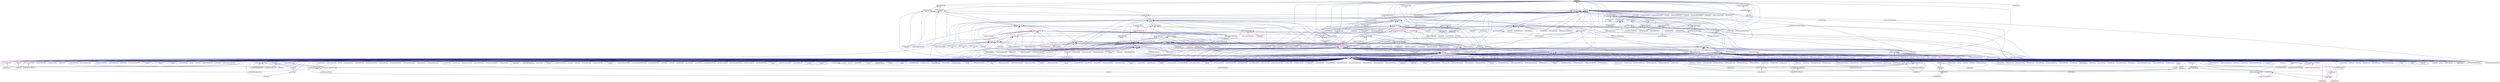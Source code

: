 digraph "state.hpp"
{
  edge [fontname="Helvetica",fontsize="10",labelfontname="Helvetica",labelfontsize="10"];
  node [fontname="Helvetica",fontsize="10",shape=record];
  Node16 [label="state.hpp",height=0.2,width=0.4,color="black", fillcolor="grey75", style="filled", fontcolor="black"];
  Node16 -> Node17 [dir="back",color="midnightblue",fontsize="10",style="solid",fontname="Helvetica"];
  Node17 [label="heartbeat.cpp",height=0.2,width=0.4,color="black", fillcolor="white", style="filled",URL="$d8/d98/heartbeat_8cpp.html"];
  Node16 -> Node18 [dir="back",color="midnightblue",fontsize="10",style="solid",fontname="Helvetica"];
  Node18 [label="addressing_service.hpp",height=0.2,width=0.4,color="black", fillcolor="white", style="filled",URL="$d1/dd7/addressing__service_8hpp.html"];
  Node18 -> Node19 [dir="back",color="midnightblue",fontsize="10",style="solid",fontname="Helvetica"];
  Node19 [label="resolver_client.hpp",height=0.2,width=0.4,color="black", fillcolor="white", style="filled",URL="$d5/d6b/resolver__client_8hpp.html"];
  Node19 -> Node20 [dir="back",color="midnightblue",fontsize="10",style="solid",fontname="Helvetica"];
  Node20 [label="naming.hpp",height=0.2,width=0.4,color="black", fillcolor="white", style="filled",URL="$dd/d43/naming_8hpp.html"];
  Node20 -> Node21 [dir="back",color="midnightblue",fontsize="10",style="solid",fontname="Helvetica"];
  Node21 [label="row.hpp",height=0.2,width=0.4,color="red", fillcolor="white", style="filled",URL="$dc/d69/row_8hpp.html"];
  Node21 -> Node27 [dir="back",color="midnightblue",fontsize="10",style="solid",fontname="Helvetica"];
  Node27 [label="grid.cpp",height=0.2,width=0.4,color="black", fillcolor="white", style="filled",URL="$d6/d1b/jacobi__component_2grid_8cpp.html"];
  Node20 -> Node31 [dir="back",color="midnightblue",fontsize="10",style="solid",fontname="Helvetica"];
  Node31 [label="stencil_iterator.hpp",height=0.2,width=0.4,color="red", fillcolor="white", style="filled",URL="$d4/dc8/stencil__iterator_8hpp.html"];
  Node31 -> Node30 [dir="back",color="midnightblue",fontsize="10",style="solid",fontname="Helvetica"];
  Node30 [label="stencil_iterator.cpp",height=0.2,width=0.4,color="black", fillcolor="white", style="filled",URL="$d7/d71/stencil__iterator_8cpp.html"];
  Node20 -> Node25 [dir="back",color="midnightblue",fontsize="10",style="solid",fontname="Helvetica"];
  Node25 [label="solver.hpp",height=0.2,width=0.4,color="black", fillcolor="white", style="filled",URL="$d2/d1c/solver_8hpp.html"];
  Node25 -> Node23 [dir="back",color="midnightblue",fontsize="10",style="solid",fontname="Helvetica"];
  Node23 [label="jacobi.cpp",height=0.2,width=0.4,color="black", fillcolor="white", style="filled",URL="$d2/d27/jacobi_8cpp.html"];
  Node20 -> Node32 [dir="back",color="midnightblue",fontsize="10",style="solid",fontname="Helvetica"];
  Node32 [label="runtime.hpp",height=0.2,width=0.4,color="black", fillcolor="white", style="filled",URL="$d5/d15/include_2runtime_8hpp.html"];
  Node32 -> Node33 [dir="back",color="midnightblue",fontsize="10",style="solid",fontname="Helvetica"];
  Node33 [label="async_io_action.cpp",height=0.2,width=0.4,color="black", fillcolor="white", style="filled",URL="$d3/df5/async__io__action_8cpp.html"];
  Node32 -> Node34 [dir="back",color="midnightblue",fontsize="10",style="solid",fontname="Helvetica"];
  Node34 [label="async_io_external.cpp",height=0.2,width=0.4,color="black", fillcolor="white", style="filled",URL="$da/d9a/async__io__external_8cpp.html"];
  Node32 -> Node35 [dir="back",color="midnightblue",fontsize="10",style="solid",fontname="Helvetica"];
  Node35 [label="async_io_low_level.cpp",height=0.2,width=0.4,color="black", fillcolor="white", style="filled",URL="$dc/d10/async__io__low__level_8cpp.html"];
  Node32 -> Node36 [dir="back",color="midnightblue",fontsize="10",style="solid",fontname="Helvetica"];
  Node36 [label="async_io_simple.cpp",height=0.2,width=0.4,color="black", fillcolor="white", style="filled",URL="$da/db7/async__io__simple_8cpp.html"];
  Node32 -> Node37 [dir="back",color="midnightblue",fontsize="10",style="solid",fontname="Helvetica"];
  Node37 [label="rnd_future_reduce.cpp",height=0.2,width=0.4,color="black", fillcolor="white", style="filled",URL="$d1/db5/rnd__future__reduce_8cpp.html"];
  Node32 -> Node38 [dir="back",color="midnightblue",fontsize="10",style="solid",fontname="Helvetica"];
  Node38 [label="oversubscribing_resource\l_partitioner.cpp",height=0.2,width=0.4,color="black", fillcolor="white", style="filled",URL="$dd/dee/oversubscribing__resource__partitioner_8cpp.html"];
  Node32 -> Node39 [dir="back",color="midnightblue",fontsize="10",style="solid",fontname="Helvetica"];
  Node39 [label="system_characteristics.hpp",height=0.2,width=0.4,color="black", fillcolor="white", style="filled",URL="$d0/d07/system__characteristics_8hpp.html"];
  Node39 -> Node38 [dir="back",color="midnightblue",fontsize="10",style="solid",fontname="Helvetica"];
  Node39 -> Node40 [dir="back",color="midnightblue",fontsize="10",style="solid",fontname="Helvetica"];
  Node40 [label="simple_resource_partitioner.cpp",height=0.2,width=0.4,color="black", fillcolor="white", style="filled",URL="$d5/df9/simple__resource__partitioner_8cpp.html"];
  Node32 -> Node40 [dir="back",color="midnightblue",fontsize="10",style="solid",fontname="Helvetica"];
  Node32 -> Node41 [dir="back",color="midnightblue",fontsize="10",style="solid",fontname="Helvetica"];
  Node41 [label="hpx.hpp",height=0.2,width=0.4,color="red", fillcolor="white", style="filled",URL="$d0/daa/hpx_8hpp.html"];
  Node41 -> Node42 [dir="back",color="midnightblue",fontsize="10",style="solid",fontname="Helvetica"];
  Node42 [label="1d_stencil_1.cpp",height=0.2,width=0.4,color="black", fillcolor="white", style="filled",URL="$d2/db1/1d__stencil__1_8cpp.html"];
  Node41 -> Node43 [dir="back",color="midnightblue",fontsize="10",style="solid",fontname="Helvetica"];
  Node43 [label="1d_stencil_2.cpp",height=0.2,width=0.4,color="black", fillcolor="white", style="filled",URL="$d3/dd1/1d__stencil__2_8cpp.html"];
  Node41 -> Node44 [dir="back",color="midnightblue",fontsize="10",style="solid",fontname="Helvetica"];
  Node44 [label="1d_stencil_3.cpp",height=0.2,width=0.4,color="black", fillcolor="white", style="filled",URL="$db/d19/1d__stencil__3_8cpp.html"];
  Node41 -> Node45 [dir="back",color="midnightblue",fontsize="10",style="solid",fontname="Helvetica"];
  Node45 [label="1d_stencil_4.cpp",height=0.2,width=0.4,color="black", fillcolor="white", style="filled",URL="$d1/d7d/1d__stencil__4_8cpp.html"];
  Node41 -> Node46 [dir="back",color="midnightblue",fontsize="10",style="solid",fontname="Helvetica"];
  Node46 [label="1d_stencil_4_parallel.cpp",height=0.2,width=0.4,color="black", fillcolor="white", style="filled",URL="$d6/d05/1d__stencil__4__parallel_8cpp.html"];
  Node41 -> Node47 [dir="back",color="midnightblue",fontsize="10",style="solid",fontname="Helvetica"];
  Node47 [label="1d_stencil_4_repart.cpp",height=0.2,width=0.4,color="black", fillcolor="white", style="filled",URL="$d0/d6b/1d__stencil__4__repart_8cpp.html"];
  Node41 -> Node48 [dir="back",color="midnightblue",fontsize="10",style="solid",fontname="Helvetica"];
  Node48 [label="1d_stencil_4_throttle.cpp",height=0.2,width=0.4,color="black", fillcolor="white", style="filled",URL="$d6/de5/1d__stencil__4__throttle_8cpp.html"];
  Node41 -> Node49 [dir="back",color="midnightblue",fontsize="10",style="solid",fontname="Helvetica"];
  Node49 [label="1d_stencil_5.cpp",height=0.2,width=0.4,color="black", fillcolor="white", style="filled",URL="$d7/d2a/1d__stencil__5_8cpp.html"];
  Node41 -> Node50 [dir="back",color="midnightblue",fontsize="10",style="solid",fontname="Helvetica"];
  Node50 [label="1d_stencil_6.cpp",height=0.2,width=0.4,color="black", fillcolor="white", style="filled",URL="$db/de7/1d__stencil__6_8cpp.html"];
  Node41 -> Node51 [dir="back",color="midnightblue",fontsize="10",style="solid",fontname="Helvetica"];
  Node51 [label="1d_stencil_7.cpp",height=0.2,width=0.4,color="black", fillcolor="white", style="filled",URL="$d4/d5a/1d__stencil__7_8cpp.html"];
  Node41 -> Node52 [dir="back",color="midnightblue",fontsize="10",style="solid",fontname="Helvetica"];
  Node52 [label="1d_stencil_8.cpp",height=0.2,width=0.4,color="black", fillcolor="white", style="filled",URL="$df/de0/1d__stencil__8_8cpp.html"];
  Node41 -> Node53 [dir="back",color="midnightblue",fontsize="10",style="solid",fontname="Helvetica"];
  Node53 [label="accumulator.cpp",height=0.2,width=0.4,color="black", fillcolor="white", style="filled",URL="$d1/d81/accumulator_8cpp.html"];
  Node41 -> Node54 [dir="back",color="midnightblue",fontsize="10",style="solid",fontname="Helvetica"];
  Node54 [label="accumulator.hpp",height=0.2,width=0.4,color="red", fillcolor="white", style="filled",URL="$d4/d9d/server_2accumulator_8hpp.html"];
  Node54 -> Node53 [dir="back",color="midnightblue",fontsize="10",style="solid",fontname="Helvetica"];
  Node41 -> Node57 [dir="back",color="midnightblue",fontsize="10",style="solid",fontname="Helvetica"];
  Node57 [label="template_function_accumulator.hpp",height=0.2,width=0.4,color="black", fillcolor="white", style="filled",URL="$d7/da6/server_2template__function__accumulator_8hpp.html"];
  Node57 -> Node58 [dir="back",color="midnightblue",fontsize="10",style="solid",fontname="Helvetica"];
  Node58 [label="template_function_accumulator.cpp",height=0.2,width=0.4,color="black", fillcolor="white", style="filled",URL="$d5/d02/template__function__accumulator_8cpp.html"];
  Node57 -> Node59 [dir="back",color="midnightblue",fontsize="10",style="solid",fontname="Helvetica"];
  Node59 [label="template_function_accumulator.hpp",height=0.2,width=0.4,color="red", fillcolor="white", style="filled",URL="$d3/de9/template__function__accumulator_8hpp.html"];
  Node41 -> Node61 [dir="back",color="midnightblue",fontsize="10",style="solid",fontname="Helvetica"];
  Node61 [label="template_accumulator.cpp",height=0.2,width=0.4,color="black", fillcolor="white", style="filled",URL="$d0/d4a/template__accumulator_8cpp.html"];
  Node41 -> Node58 [dir="back",color="midnightblue",fontsize="10",style="solid",fontname="Helvetica"];
  Node41 -> Node59 [dir="back",color="midnightblue",fontsize="10",style="solid",fontname="Helvetica"];
  Node41 -> Node62 [dir="back",color="midnightblue",fontsize="10",style="solid",fontname="Helvetica"];
  Node62 [label="allgather_module.cpp",height=0.2,width=0.4,color="black", fillcolor="white", style="filled",URL="$df/de4/allgather__module_8cpp.html"];
  Node41 -> Node63 [dir="back",color="midnightblue",fontsize="10",style="solid",fontname="Helvetica"];
  Node63 [label="allgather.cpp",height=0.2,width=0.4,color="black", fillcolor="white", style="filled",URL="$d7/d06/allgather_8cpp.html"];
  Node41 -> Node64 [dir="back",color="midnightblue",fontsize="10",style="solid",fontname="Helvetica"];
  Node64 [label="allgather_and_gate.cpp",height=0.2,width=0.4,color="black", fillcolor="white", style="filled",URL="$d1/d56/allgather__and__gate_8cpp.html"];
  Node41 -> Node65 [dir="back",color="midnightblue",fontsize="10",style="solid",fontname="Helvetica"];
  Node65 [label="ag_client.cpp",height=0.2,width=0.4,color="black", fillcolor="white", style="filled",URL="$d4/d5d/ag__client_8cpp.html"];
  Node41 -> Node66 [dir="back",color="midnightblue",fontsize="10",style="solid",fontname="Helvetica"];
  Node66 [label="hpx_thread_phase.cpp",height=0.2,width=0.4,color="black", fillcolor="white", style="filled",URL="$d5/dca/hpx__thread__phase_8cpp.html"];
  Node41 -> Node67 [dir="back",color="midnightblue",fontsize="10",style="solid",fontname="Helvetica"];
  Node67 [label="os_thread_num.cpp",height=0.2,width=0.4,color="black", fillcolor="white", style="filled",URL="$d2/dfb/os__thread__num_8cpp.html"];
  Node41 -> Node68 [dir="back",color="midnightblue",fontsize="10",style="solid",fontname="Helvetica"];
  Node68 [label="cancelable_action.cpp",height=0.2,width=0.4,color="black", fillcolor="white", style="filled",URL="$d5/d0c/cancelable__action_8cpp.html"];
  Node41 -> Node69 [dir="back",color="midnightblue",fontsize="10",style="solid",fontname="Helvetica"];
  Node69 [label="cancelable_action.hpp",height=0.2,width=0.4,color="black", fillcolor="white", style="filled",URL="$d5/d4d/server_2cancelable__action_8hpp.html"];
  Node69 -> Node68 [dir="back",color="midnightblue",fontsize="10",style="solid",fontname="Helvetica"];
  Node69 -> Node70 [dir="back",color="midnightblue",fontsize="10",style="solid",fontname="Helvetica"];
  Node70 [label="cancelable_action.hpp",height=0.2,width=0.4,color="red", fillcolor="white", style="filled",URL="$d0/da3/stubs_2cancelable__action_8hpp.html"];
  Node41 -> Node70 [dir="back",color="midnightblue",fontsize="10",style="solid",fontname="Helvetica"];
  Node41 -> Node72 [dir="back",color="midnightblue",fontsize="10",style="solid",fontname="Helvetica"];
  Node72 [label="cancelable_action_client.cpp",height=0.2,width=0.4,color="black", fillcolor="white", style="filled",URL="$d1/db8/cancelable__action__client_8cpp.html"];
  Node41 -> Node73 [dir="back",color="midnightblue",fontsize="10",style="solid",fontname="Helvetica"];
  Node73 [label="cublas_matmul.cpp",height=0.2,width=0.4,color="black", fillcolor="white", style="filled",URL="$dd/d84/cublas__matmul_8cpp.html"];
  Node41 -> Node74 [dir="back",color="midnightblue",fontsize="10",style="solid",fontname="Helvetica"];
  Node74 [label="win_perf_counters.cpp",height=0.2,width=0.4,color="black", fillcolor="white", style="filled",URL="$d8/d11/win__perf__counters_8cpp.html"];
  Node41 -> Node75 [dir="back",color="midnightblue",fontsize="10",style="solid",fontname="Helvetica"];
  Node75 [label="win_perf_counters.hpp",height=0.2,width=0.4,color="black", fillcolor="white", style="filled",URL="$d5/da7/win__perf__counters_8hpp.html"];
  Node41 -> Node76 [dir="back",color="midnightblue",fontsize="10",style="solid",fontname="Helvetica"];
  Node76 [label="hello_world_component.hpp",height=0.2,width=0.4,color="red", fillcolor="white", style="filled",URL="$df/df0/hello__world__component_8hpp.html"];
  Node41 -> Node79 [dir="back",color="midnightblue",fontsize="10",style="solid",fontname="Helvetica"];
  Node79 [label="interpolate1d.cpp",height=0.2,width=0.4,color="black", fillcolor="white", style="filled",URL="$d0/d05/interpolate1d_8cpp.html"];
  Node41 -> Node80 [dir="back",color="midnightblue",fontsize="10",style="solid",fontname="Helvetica"];
  Node80 [label="partition.hpp",height=0.2,width=0.4,color="black", fillcolor="white", style="filled",URL="$d0/d7a/examples_2interpolate1d_2interpolate1d_2partition_8hpp.html"];
  Node80 -> Node79 [dir="back",color="midnightblue",fontsize="10",style="solid",fontname="Helvetica"];
  Node80 -> Node81 [dir="back",color="midnightblue",fontsize="10",style="solid",fontname="Helvetica"];
  Node81 [label="interpolate1d.hpp",height=0.2,width=0.4,color="red", fillcolor="white", style="filled",URL="$d4/dc7/interpolate1d_8hpp.html"];
  Node81 -> Node79 [dir="back",color="midnightblue",fontsize="10",style="solid",fontname="Helvetica"];
  Node41 -> Node83 [dir="back",color="midnightblue",fontsize="10",style="solid",fontname="Helvetica"];
  Node83 [label="partition.hpp",height=0.2,width=0.4,color="black", fillcolor="white", style="filled",URL="$d0/dff/examples_2interpolate1d_2interpolate1d_2server_2partition_8hpp.html"];
  Node83 -> Node80 [dir="back",color="midnightblue",fontsize="10",style="solid",fontname="Helvetica"];
  Node83 -> Node84 [dir="back",color="midnightblue",fontsize="10",style="solid",fontname="Helvetica"];
  Node84 [label="partition.cpp",height=0.2,width=0.4,color="black", fillcolor="white", style="filled",URL="$d0/d4f/examples_2interpolate1d_2interpolate1d_2server_2partition_8cpp.html"];
  Node41 -> Node81 [dir="back",color="midnightblue",fontsize="10",style="solid",fontname="Helvetica"];
  Node41 -> Node85 [dir="back",color="midnightblue",fontsize="10",style="solid",fontname="Helvetica"];
  Node85 [label="read_values.cpp",height=0.2,width=0.4,color="black", fillcolor="white", style="filled",URL="$d0/d8c/interpolate1d_2interpolate1d_2read__values_8cpp.html"];
  Node41 -> Node84 [dir="back",color="midnightblue",fontsize="10",style="solid",fontname="Helvetica"];
  Node41 -> Node23 [dir="back",color="midnightblue",fontsize="10",style="solid",fontname="Helvetica"];
  Node41 -> Node27 [dir="back",color="midnightblue",fontsize="10",style="solid",fontname="Helvetica"];
  Node41 -> Node86 [dir="back",color="midnightblue",fontsize="10",style="solid",fontname="Helvetica"];
  Node86 [label="row.cpp",height=0.2,width=0.4,color="black", fillcolor="white", style="filled",URL="$d3/d86/server_2row_8cpp.html"];
  Node41 -> Node26 [dir="back",color="midnightblue",fontsize="10",style="solid",fontname="Helvetica"];
  Node26 [label="solver.cpp",height=0.2,width=0.4,color="black", fillcolor="white", style="filled",URL="$d6/d94/solver_8cpp.html"];
  Node41 -> Node29 [dir="back",color="midnightblue",fontsize="10",style="solid",fontname="Helvetica"];
  Node29 [label="stencil_iterator.cpp",height=0.2,width=0.4,color="black", fillcolor="white", style="filled",URL="$d6/de1/server_2stencil__iterator_8cpp.html"];
  Node41 -> Node30 [dir="back",color="midnightblue",fontsize="10",style="solid",fontname="Helvetica"];
  Node41 -> Node87 [dir="back",color="midnightblue",fontsize="10",style="solid",fontname="Helvetica"];
  Node87 [label="jacobi.cpp",height=0.2,width=0.4,color="black", fillcolor="white", style="filled",URL="$d3/d44/smp_2jacobi_8cpp.html"];
  Node41 -> Node88 [dir="back",color="midnightblue",fontsize="10",style="solid",fontname="Helvetica"];
  Node88 [label="jacobi_hpx.cpp",height=0.2,width=0.4,color="black", fillcolor="white", style="filled",URL="$d8/d72/jacobi__hpx_8cpp.html"];
  Node41 -> Node89 [dir="back",color="midnightblue",fontsize="10",style="solid",fontname="Helvetica"];
  Node89 [label="jacobi_nonuniform.cpp",height=0.2,width=0.4,color="black", fillcolor="white", style="filled",URL="$dd/ddc/jacobi__nonuniform_8cpp.html"];
  Node41 -> Node90 [dir="back",color="midnightblue",fontsize="10",style="solid",fontname="Helvetica"];
  Node90 [label="jacobi_nonuniform_hpx.cpp",height=0.2,width=0.4,color="black", fillcolor="white", style="filled",URL="$de/d56/jacobi__nonuniform__hpx_8cpp.html"];
  Node41 -> Node91 [dir="back",color="midnightblue",fontsize="10",style="solid",fontname="Helvetica"];
  Node91 [label="nqueen.cpp",height=0.2,width=0.4,color="black", fillcolor="white", style="filled",URL="$db/dca/nqueen_8cpp.html"];
  Node41 -> Node92 [dir="back",color="midnightblue",fontsize="10",style="solid",fontname="Helvetica"];
  Node92 [label="nqueen.hpp",height=0.2,width=0.4,color="red", fillcolor="white", style="filled",URL="$de/d58/server_2nqueen_8hpp.html"];
  Node92 -> Node91 [dir="back",color="midnightblue",fontsize="10",style="solid",fontname="Helvetica"];
  Node41 -> Node95 [dir="back",color="midnightblue",fontsize="10",style="solid",fontname="Helvetica"];
  Node95 [label="nqueen_client.cpp",height=0.2,width=0.4,color="black", fillcolor="white", style="filled",URL="$d3/d5e/nqueen__client_8cpp.html"];
  Node41 -> Node96 [dir="back",color="midnightblue",fontsize="10",style="solid",fontname="Helvetica"];
  Node96 [label="sine.cpp",height=0.2,width=0.4,color="black", fillcolor="white", style="filled",URL="$d3/d0d/server_2sine_8cpp.html"];
  Node41 -> Node97 [dir="back",color="midnightblue",fontsize="10",style="solid",fontname="Helvetica"];
  Node97 [label="sine.hpp",height=0.2,width=0.4,color="black", fillcolor="white", style="filled",URL="$d8/dac/sine_8hpp.html"];
  Node97 -> Node96 [dir="back",color="midnightblue",fontsize="10",style="solid",fontname="Helvetica"];
  Node97 -> Node98 [dir="back",color="midnightblue",fontsize="10",style="solid",fontname="Helvetica"];
  Node98 [label="sine.cpp",height=0.2,width=0.4,color="black", fillcolor="white", style="filled",URL="$d5/dd8/sine_8cpp.html"];
  Node41 -> Node98 [dir="back",color="midnightblue",fontsize="10",style="solid",fontname="Helvetica"];
  Node41 -> Node99 [dir="back",color="midnightblue",fontsize="10",style="solid",fontname="Helvetica"];
  Node99 [label="sine_client.cpp",height=0.2,width=0.4,color="black", fillcolor="white", style="filled",URL="$db/d62/sine__client_8cpp.html"];
  Node41 -> Node100 [dir="back",color="midnightblue",fontsize="10",style="solid",fontname="Helvetica"];
  Node100 [label="qt.cpp",height=0.2,width=0.4,color="black", fillcolor="white", style="filled",URL="$df/d90/qt_8cpp.html"];
  Node41 -> Node101 [dir="back",color="midnightblue",fontsize="10",style="solid",fontname="Helvetica"];
  Node101 [label="queue_client.cpp",height=0.2,width=0.4,color="black", fillcolor="white", style="filled",URL="$d7/d96/queue__client_8cpp.html"];
  Node41 -> Node102 [dir="back",color="midnightblue",fontsize="10",style="solid",fontname="Helvetica"];
  Node102 [label="customize_async.cpp",height=0.2,width=0.4,color="black", fillcolor="white", style="filled",URL="$d0/d82/customize__async_8cpp.html"];
  Node41 -> Node103 [dir="back",color="midnightblue",fontsize="10",style="solid",fontname="Helvetica"];
  Node103 [label="data_actions.cpp",height=0.2,width=0.4,color="black", fillcolor="white", style="filled",URL="$dc/d68/data__actions_8cpp.html"];
  Node41 -> Node104 [dir="back",color="midnightblue",fontsize="10",style="solid",fontname="Helvetica"];
  Node104 [label="error_handling.cpp",height=0.2,width=0.4,color="black", fillcolor="white", style="filled",URL="$d9/d96/error__handling_8cpp.html"];
  Node41 -> Node105 [dir="back",color="midnightblue",fontsize="10",style="solid",fontname="Helvetica"];
  Node105 [label="event_synchronization.cpp",height=0.2,width=0.4,color="black", fillcolor="white", style="filled",URL="$d0/d35/event__synchronization_8cpp.html"];
  Node41 -> Node106 [dir="back",color="midnightblue",fontsize="10",style="solid",fontname="Helvetica"];
  Node106 [label="factorial.cpp",height=0.2,width=0.4,color="black", fillcolor="white", style="filled",URL="$d9/d00/factorial_8cpp.html"];
  Node41 -> Node107 [dir="back",color="midnightblue",fontsize="10",style="solid",fontname="Helvetica"];
  Node107 [label="file_serialization.cpp",height=0.2,width=0.4,color="black", fillcolor="white", style="filled",URL="$de/d58/file__serialization_8cpp.html"];
  Node41 -> Node108 [dir="back",color="midnightblue",fontsize="10",style="solid",fontname="Helvetica"];
  Node108 [label="init_globally.cpp",height=0.2,width=0.4,color="black", fillcolor="white", style="filled",URL="$d6/dad/init__globally_8cpp.html"];
  Node41 -> Node109 [dir="back",color="midnightblue",fontsize="10",style="solid",fontname="Helvetica"];
  Node109 [label="interest_calculator.cpp",height=0.2,width=0.4,color="black", fillcolor="white", style="filled",URL="$d2/d86/interest__calculator_8cpp.html"];
  Node41 -> Node110 [dir="back",color="midnightblue",fontsize="10",style="solid",fontname="Helvetica"];
  Node110 [label="non_atomic_rma.cpp",height=0.2,width=0.4,color="black", fillcolor="white", style="filled",URL="$d7/d8b/non__atomic__rma_8cpp.html"];
  Node41 -> Node111 [dir="back",color="midnightblue",fontsize="10",style="solid",fontname="Helvetica"];
  Node111 [label="partitioned_vector\l_spmd_foreach.cpp",height=0.2,width=0.4,color="black", fillcolor="white", style="filled",URL="$db/d7c/partitioned__vector__spmd__foreach_8cpp.html"];
  Node41 -> Node112 [dir="back",color="midnightblue",fontsize="10",style="solid",fontname="Helvetica"];
  Node112 [label="pipeline1.cpp",height=0.2,width=0.4,color="black", fillcolor="white", style="filled",URL="$d5/d77/pipeline1_8cpp.html"];
  Node41 -> Node113 [dir="back",color="midnightblue",fontsize="10",style="solid",fontname="Helvetica"];
  Node113 [label="quicksort.cpp",height=0.2,width=0.4,color="black", fillcolor="white", style="filled",URL="$d3/d1e/quicksort_8cpp.html"];
  Node41 -> Node114 [dir="back",color="midnightblue",fontsize="10",style="solid",fontname="Helvetica"];
  Node114 [label="receive_buffer.cpp",height=0.2,width=0.4,color="black", fillcolor="white", style="filled",URL="$d7/d10/receive__buffer_8cpp.html"];
  Node41 -> Node115 [dir="back",color="midnightblue",fontsize="10",style="solid",fontname="Helvetica"];
  Node115 [label="safe_object.cpp",height=0.2,width=0.4,color="black", fillcolor="white", style="filled",URL="$dd/d52/safe__object_8cpp.html"];
  Node41 -> Node116 [dir="back",color="midnightblue",fontsize="10",style="solid",fontname="Helvetica"];
  Node116 [label="sort_by_key_demo.cpp",height=0.2,width=0.4,color="black", fillcolor="white", style="filled",URL="$da/d20/sort__by__key__demo_8cpp.html"];
  Node41 -> Node117 [dir="back",color="midnightblue",fontsize="10",style="solid",fontname="Helvetica"];
  Node117 [label="timed_wake.cpp",height=0.2,width=0.4,color="black", fillcolor="white", style="filled",URL="$d8/df9/timed__wake_8cpp.html"];
  Node41 -> Node118 [dir="back",color="midnightblue",fontsize="10",style="solid",fontname="Helvetica"];
  Node118 [label="vector_counting_dotproduct.cpp",height=0.2,width=0.4,color="black", fillcolor="white", style="filled",URL="$df/de9/vector__counting__dotproduct_8cpp.html"];
  Node41 -> Node119 [dir="back",color="midnightblue",fontsize="10",style="solid",fontname="Helvetica"];
  Node119 [label="vector_zip_dotproduct.cpp",height=0.2,width=0.4,color="black", fillcolor="white", style="filled",URL="$dc/d18/vector__zip__dotproduct_8cpp.html"];
  Node41 -> Node120 [dir="back",color="midnightblue",fontsize="10",style="solid",fontname="Helvetica"];
  Node120 [label="zerocopy_rdma.cpp",height=0.2,width=0.4,color="black", fillcolor="white", style="filled",URL="$d1/dad/zerocopy__rdma_8cpp.html"];
  Node41 -> Node121 [dir="back",color="midnightblue",fontsize="10",style="solid",fontname="Helvetica"];
  Node121 [label="random_mem_access.cpp",height=0.2,width=0.4,color="black", fillcolor="white", style="filled",URL="$d1/d51/random__mem__access_8cpp.html"];
  Node41 -> Node122 [dir="back",color="midnightblue",fontsize="10",style="solid",fontname="Helvetica"];
  Node122 [label="random_mem_access.hpp",height=0.2,width=0.4,color="red", fillcolor="white", style="filled",URL="$d0/d19/server_2random__mem__access_8hpp.html"];
  Node122 -> Node121 [dir="back",color="midnightblue",fontsize="10",style="solid",fontname="Helvetica"];
  Node41 -> Node125 [dir="back",color="midnightblue",fontsize="10",style="solid",fontname="Helvetica"];
  Node125 [label="random_mem_access_client.cpp",height=0.2,width=0.4,color="black", fillcolor="white", style="filled",URL="$df/d1b/random__mem__access__client_8cpp.html"];
  Node41 -> Node38 [dir="back",color="midnightblue",fontsize="10",style="solid",fontname="Helvetica"];
  Node41 -> Node40 [dir="back",color="midnightblue",fontsize="10",style="solid",fontname="Helvetica"];
  Node41 -> Node126 [dir="back",color="midnightblue",fontsize="10",style="solid",fontname="Helvetica"];
  Node126 [label="dimension.hpp",height=0.2,width=0.4,color="red", fillcolor="white", style="filled",URL="$d6/d39/sheneos_2sheneos_2dimension_8hpp.html"];
  Node126 -> Node132 [dir="back",color="midnightblue",fontsize="10",style="solid",fontname="Helvetica"];
  Node132 [label="partition3d.hpp",height=0.2,width=0.4,color="black", fillcolor="white", style="filled",URL="$dd/dbf/server_2partition3d_8hpp.html"];
  Node132 -> Node133 [dir="back",color="midnightblue",fontsize="10",style="solid",fontname="Helvetica"];
  Node133 [label="partition3d.hpp",height=0.2,width=0.4,color="black", fillcolor="white", style="filled",URL="$d1/d50/partition3d_8hpp.html"];
  Node133 -> Node129 [dir="back",color="midnightblue",fontsize="10",style="solid",fontname="Helvetica"];
  Node129 [label="interpolator.cpp",height=0.2,width=0.4,color="black", fillcolor="white", style="filled",URL="$d5/d02/interpolator_8cpp.html"];
  Node133 -> Node134 [dir="back",color="midnightblue",fontsize="10",style="solid",fontname="Helvetica"];
  Node134 [label="interpolator.hpp",height=0.2,width=0.4,color="red", fillcolor="white", style="filled",URL="$dc/d3b/interpolator_8hpp.html"];
  Node134 -> Node129 [dir="back",color="midnightblue",fontsize="10",style="solid",fontname="Helvetica"];
  Node134 -> Node137 [dir="back",color="midnightblue",fontsize="10",style="solid",fontname="Helvetica"];
  Node137 [label="sheneos_test.cpp",height=0.2,width=0.4,color="black", fillcolor="white", style="filled",URL="$d4/d6e/sheneos__test_8cpp.html"];
  Node132 -> Node131 [dir="back",color="midnightblue",fontsize="10",style="solid",fontname="Helvetica"];
  Node131 [label="partition3d.cpp",height=0.2,width=0.4,color="black", fillcolor="white", style="filled",URL="$de/d70/partition3d_8cpp.html"];
  Node41 -> Node129 [dir="back",color="midnightblue",fontsize="10",style="solid",fontname="Helvetica"];
  Node41 -> Node133 [dir="back",color="midnightblue",fontsize="10",style="solid",fontname="Helvetica"];
  Node41 -> Node132 [dir="back",color="midnightblue",fontsize="10",style="solid",fontname="Helvetica"];
  Node41 -> Node134 [dir="back",color="midnightblue",fontsize="10",style="solid",fontname="Helvetica"];
  Node41 -> Node138 [dir="back",color="midnightblue",fontsize="10",style="solid",fontname="Helvetica"];
  Node138 [label="configuration.hpp",height=0.2,width=0.4,color="red", fillcolor="white", style="filled",URL="$dc/d0a/configuration_8hpp.html"];
  Node138 -> Node134 [dir="back",color="midnightblue",fontsize="10",style="solid",fontname="Helvetica"];
  Node41 -> Node130 [dir="back",color="midnightblue",fontsize="10",style="solid",fontname="Helvetica"];
  Node130 [label="read_values.cpp",height=0.2,width=0.4,color="black", fillcolor="white", style="filled",URL="$d7/da4/sheneos_2sheneos_2read__values_8cpp.html"];
  Node41 -> Node131 [dir="back",color="midnightblue",fontsize="10",style="solid",fontname="Helvetica"];
  Node41 -> Node137 [dir="back",color="midnightblue",fontsize="10",style="solid",fontname="Helvetica"];
  Node41 -> Node140 [dir="back",color="midnightblue",fontsize="10",style="solid",fontname="Helvetica"];
  Node140 [label="startup_shutdown.cpp",height=0.2,width=0.4,color="black", fillcolor="white", style="filled",URL="$d3/dfc/server_2startup__shutdown_8cpp.html"];
  Node41 -> Node141 [dir="back",color="midnightblue",fontsize="10",style="solid",fontname="Helvetica"];
  Node141 [label="startup_shutdown.cpp",height=0.2,width=0.4,color="black", fillcolor="white", style="filled",URL="$d0/ddb/startup__shutdown_8cpp.html"];
  Node41 -> Node142 [dir="back",color="midnightblue",fontsize="10",style="solid",fontname="Helvetica"];
  Node142 [label="spin.cpp",height=0.2,width=0.4,color="black", fillcolor="white", style="filled",URL="$d7/df2/spin_8cpp.html"];
  Node41 -> Node143 [dir="back",color="midnightblue",fontsize="10",style="solid",fontname="Helvetica"];
  Node143 [label="throttle.cpp",height=0.2,width=0.4,color="black", fillcolor="white", style="filled",URL="$de/d56/server_2throttle_8cpp.html"];
  Node41 -> Node144 [dir="back",color="midnightblue",fontsize="10",style="solid",fontname="Helvetica"];
  Node144 [label="throttle.hpp",height=0.2,width=0.4,color="black", fillcolor="white", style="filled",URL="$db/dc9/server_2throttle_8hpp.html"];
  Node144 -> Node143 [dir="back",color="midnightblue",fontsize="10",style="solid",fontname="Helvetica"];
  Node144 -> Node145 [dir="back",color="midnightblue",fontsize="10",style="solid",fontname="Helvetica"];
  Node145 [label="throttle.hpp",height=0.2,width=0.4,color="black", fillcolor="white", style="filled",URL="$d5/dec/stubs_2throttle_8hpp.html"];
  Node145 -> Node146 [dir="back",color="midnightblue",fontsize="10",style="solid",fontname="Helvetica"];
  Node146 [label="throttle.hpp",height=0.2,width=0.4,color="red", fillcolor="white", style="filled",URL="$d2/d2e/throttle_8hpp.html"];
  Node146 -> Node147 [dir="back",color="midnightblue",fontsize="10",style="solid",fontname="Helvetica"];
  Node147 [label="throttle.cpp",height=0.2,width=0.4,color="black", fillcolor="white", style="filled",URL="$db/d02/throttle_8cpp.html"];
  Node41 -> Node145 [dir="back",color="midnightblue",fontsize="10",style="solid",fontname="Helvetica"];
  Node41 -> Node147 [dir="back",color="midnightblue",fontsize="10",style="solid",fontname="Helvetica"];
  Node41 -> Node146 [dir="back",color="midnightblue",fontsize="10",style="solid",fontname="Helvetica"];
  Node41 -> Node149 [dir="back",color="midnightblue",fontsize="10",style="solid",fontname="Helvetica"];
  Node149 [label="transpose_await.cpp",height=0.2,width=0.4,color="black", fillcolor="white", style="filled",URL="$de/d68/transpose__await_8cpp.html"];
  Node41 -> Node150 [dir="back",color="midnightblue",fontsize="10",style="solid",fontname="Helvetica"];
  Node150 [label="transpose_block.cpp",height=0.2,width=0.4,color="black", fillcolor="white", style="filled",URL="$d0/de1/transpose__block_8cpp.html"];
  Node41 -> Node151 [dir="back",color="midnightblue",fontsize="10",style="solid",fontname="Helvetica"];
  Node151 [label="transpose_block_numa.cpp",height=0.2,width=0.4,color="black", fillcolor="white", style="filled",URL="$dd/d3b/transpose__block__numa_8cpp.html"];
  Node41 -> Node152 [dir="back",color="midnightblue",fontsize="10",style="solid",fontname="Helvetica"];
  Node152 [label="transpose_serial.cpp",height=0.2,width=0.4,color="black", fillcolor="white", style="filled",URL="$db/d74/transpose__serial_8cpp.html"];
  Node41 -> Node153 [dir="back",color="midnightblue",fontsize="10",style="solid",fontname="Helvetica"];
  Node153 [label="transpose_serial_block.cpp",height=0.2,width=0.4,color="black", fillcolor="white", style="filled",URL="$d8/daa/transpose__serial__block_8cpp.html"];
  Node41 -> Node154 [dir="back",color="midnightblue",fontsize="10",style="solid",fontname="Helvetica"];
  Node154 [label="transpose_serial_vector.cpp",height=0.2,width=0.4,color="black", fillcolor="white", style="filled",URL="$d4/d04/transpose__serial__vector_8cpp.html"];
  Node41 -> Node155 [dir="back",color="midnightblue",fontsize="10",style="solid",fontname="Helvetica"];
  Node155 [label="transpose_smp.cpp",height=0.2,width=0.4,color="black", fillcolor="white", style="filled",URL="$d2/d99/transpose__smp_8cpp.html"];
  Node41 -> Node156 [dir="back",color="midnightblue",fontsize="10",style="solid",fontname="Helvetica"];
  Node156 [label="transpose_smp_block.cpp",height=0.2,width=0.4,color="black", fillcolor="white", style="filled",URL="$da/d4d/transpose__smp__block_8cpp.html"];
  Node41 -> Node157 [dir="back",color="midnightblue",fontsize="10",style="solid",fontname="Helvetica"];
  Node157 [label="simple_central_tuplespace.hpp",height=0.2,width=0.4,color="black", fillcolor="white", style="filled",URL="$db/d69/server_2simple__central__tuplespace_8hpp.html"];
  Node157 -> Node158 [dir="back",color="midnightblue",fontsize="10",style="solid",fontname="Helvetica"];
  Node158 [label="simple_central_tuplespace.cpp",height=0.2,width=0.4,color="black", fillcolor="white", style="filled",URL="$d3/dec/simple__central__tuplespace_8cpp.html"];
  Node157 -> Node159 [dir="back",color="midnightblue",fontsize="10",style="solid",fontname="Helvetica"];
  Node159 [label="simple_central_tuplespace.hpp",height=0.2,width=0.4,color="black", fillcolor="white", style="filled",URL="$d0/d4b/stubs_2simple__central__tuplespace_8hpp.html"];
  Node159 -> Node160 [dir="back",color="midnightblue",fontsize="10",style="solid",fontname="Helvetica"];
  Node160 [label="simple_central_tuplespace.hpp",height=0.2,width=0.4,color="red", fillcolor="white", style="filled",URL="$d5/ddd/simple__central__tuplespace_8hpp.html"];
  Node41 -> Node162 [dir="back",color="midnightblue",fontsize="10",style="solid",fontname="Helvetica"];
  Node162 [label="tuples_warehouse.hpp",height=0.2,width=0.4,color="black", fillcolor="white", style="filled",URL="$da/de6/tuples__warehouse_8hpp.html"];
  Node162 -> Node157 [dir="back",color="midnightblue",fontsize="10",style="solid",fontname="Helvetica"];
  Node41 -> Node158 [dir="back",color="midnightblue",fontsize="10",style="solid",fontname="Helvetica"];
  Node41 -> Node163 [dir="back",color="midnightblue",fontsize="10",style="solid",fontname="Helvetica"];
  Node163 [label="hpx_runtime.cpp",height=0.2,width=0.4,color="black", fillcolor="white", style="filled",URL="$d7/d1e/hpx__runtime_8cpp.html"];
  Node41 -> Node164 [dir="back",color="midnightblue",fontsize="10",style="solid",fontname="Helvetica"];
  Node164 [label="synchronize.cpp",height=0.2,width=0.4,color="black", fillcolor="white", style="filled",URL="$da/da2/synchronize_8cpp.html"];
  Node41 -> Node165 [dir="back",color="midnightblue",fontsize="10",style="solid",fontname="Helvetica"];
  Node165 [label="agas_cache_timings.cpp",height=0.2,width=0.4,color="black", fillcolor="white", style="filled",URL="$dd/d37/agas__cache__timings_8cpp.html"];
  Node41 -> Node166 [dir="back",color="midnightblue",fontsize="10",style="solid",fontname="Helvetica"];
  Node166 [label="async_overheads.cpp",height=0.2,width=0.4,color="black", fillcolor="white", style="filled",URL="$de/da6/async__overheads_8cpp.html"];
  Node41 -> Node167 [dir="back",color="midnightblue",fontsize="10",style="solid",fontname="Helvetica"];
  Node167 [label="coroutines_call_overhead.cpp",height=0.2,width=0.4,color="black", fillcolor="white", style="filled",URL="$da/d1e/coroutines__call__overhead_8cpp.html"];
  Node41 -> Node168 [dir="back",color="midnightblue",fontsize="10",style="solid",fontname="Helvetica"];
  Node168 [label="foreach_scaling.cpp",height=0.2,width=0.4,color="black", fillcolor="white", style="filled",URL="$d4/d94/foreach__scaling_8cpp.html"];
  Node41 -> Node169 [dir="back",color="midnightblue",fontsize="10",style="solid",fontname="Helvetica"];
  Node169 [label="function_object_wrapper\l_overhead.cpp",height=0.2,width=0.4,color="black", fillcolor="white", style="filled",URL="$d5/d6f/function__object__wrapper__overhead_8cpp.html"];
  Node41 -> Node170 [dir="back",color="midnightblue",fontsize="10",style="solid",fontname="Helvetica"];
  Node170 [label="hpx_homogeneous_timed\l_task_spawn_executors.cpp",height=0.2,width=0.4,color="black", fillcolor="white", style="filled",URL="$d1/d3b/hpx__homogeneous__timed__task__spawn__executors_8cpp.html"];
  Node41 -> Node171 [dir="back",color="midnightblue",fontsize="10",style="solid",fontname="Helvetica"];
  Node171 [label="htts2_hpx.cpp",height=0.2,width=0.4,color="black", fillcolor="white", style="filled",URL="$d2/daf/htts2__hpx_8cpp.html"];
  Node41 -> Node172 [dir="back",color="midnightblue",fontsize="10",style="solid",fontname="Helvetica"];
  Node172 [label="partitioned_vector\l_foreach.cpp",height=0.2,width=0.4,color="black", fillcolor="white", style="filled",URL="$df/d5f/partitioned__vector__foreach_8cpp.html"];
  Node41 -> Node173 [dir="back",color="midnightblue",fontsize="10",style="solid",fontname="Helvetica"];
  Node173 [label="serialization_overhead.cpp",height=0.2,width=0.4,color="black", fillcolor="white", style="filled",URL="$d3/df8/serialization__overhead_8cpp.html"];
  Node41 -> Node174 [dir="back",color="midnightblue",fontsize="10",style="solid",fontname="Helvetica"];
  Node174 [label="sizeof.cpp",height=0.2,width=0.4,color="black", fillcolor="white", style="filled",URL="$d3/d0f/sizeof_8cpp.html"];
  Node41 -> Node175 [dir="back",color="midnightblue",fontsize="10",style="solid",fontname="Helvetica"];
  Node175 [label="skynet.cpp",height=0.2,width=0.4,color="black", fillcolor="white", style="filled",URL="$d0/dc3/skynet_8cpp.html"];
  Node41 -> Node176 [dir="back",color="midnightblue",fontsize="10",style="solid",fontname="Helvetica"];
  Node176 [label="stencil3_iterators.cpp",height=0.2,width=0.4,color="black", fillcolor="white", style="filled",URL="$db/d9e/stencil3__iterators_8cpp.html"];
  Node41 -> Node177 [dir="back",color="midnightblue",fontsize="10",style="solid",fontname="Helvetica"];
  Node177 [label="stream.cpp",height=0.2,width=0.4,color="black", fillcolor="white", style="filled",URL="$da/d5f/stream_8cpp.html"];
  Node41 -> Node178 [dir="back",color="midnightblue",fontsize="10",style="solid",fontname="Helvetica"];
  Node178 [label="timed_task_spawn.cpp",height=0.2,width=0.4,color="black", fillcolor="white", style="filled",URL="$df/de1/timed__task__spawn_8cpp.html"];
  Node41 -> Node179 [dir="back",color="midnightblue",fontsize="10",style="solid",fontname="Helvetica"];
  Node179 [label="transform_reduce_binary\l_scaling.cpp",height=0.2,width=0.4,color="black", fillcolor="white", style="filled",URL="$d1/dae/transform__reduce__binary__scaling_8cpp.html"];
  Node41 -> Node180 [dir="back",color="midnightblue",fontsize="10",style="solid",fontname="Helvetica"];
  Node180 [label="transform_reduce_scaling.cpp",height=0.2,width=0.4,color="black", fillcolor="white", style="filled",URL="$db/d2a/transform__reduce__scaling_8cpp.html"];
  Node41 -> Node181 [dir="back",color="midnightblue",fontsize="10",style="solid",fontname="Helvetica"];
  Node181 [label="minmax_element_performance.cpp",height=0.2,width=0.4,color="black", fillcolor="white", style="filled",URL="$d9/d93/minmax__element__performance_8cpp.html"];
  Node41 -> Node182 [dir="back",color="midnightblue",fontsize="10",style="solid",fontname="Helvetica"];
  Node182 [label="barrier_performance.cpp",height=0.2,width=0.4,color="black", fillcolor="white", style="filled",URL="$d6/d6c/barrier__performance_8cpp.html"];
  Node41 -> Node183 [dir="back",color="midnightblue",fontsize="10",style="solid",fontname="Helvetica"];
  Node183 [label="network_storage.cpp",height=0.2,width=0.4,color="black", fillcolor="white", style="filled",URL="$db/daa/network__storage_8cpp.html"];
  Node41 -> Node184 [dir="back",color="midnightblue",fontsize="10",style="solid",fontname="Helvetica"];
  Node184 [label="simple_profiler.hpp",height=0.2,width=0.4,color="black", fillcolor="white", style="filled",URL="$d8/d02/simple__profiler_8hpp.html"];
  Node184 -> Node183 [dir="back",color="midnightblue",fontsize="10",style="solid",fontname="Helvetica"];
  Node41 -> Node185 [dir="back",color="midnightblue",fontsize="10",style="solid",fontname="Helvetica"];
  Node185 [label="osu_bcast.cpp",height=0.2,width=0.4,color="black", fillcolor="white", style="filled",URL="$d3/dca/osu__bcast_8cpp.html"];
  Node41 -> Node186 [dir="back",color="midnightblue",fontsize="10",style="solid",fontname="Helvetica"];
  Node186 [label="osu_bibw.cpp",height=0.2,width=0.4,color="black", fillcolor="white", style="filled",URL="$d2/d04/osu__bibw_8cpp.html"];
  Node41 -> Node187 [dir="back",color="midnightblue",fontsize="10",style="solid",fontname="Helvetica"];
  Node187 [label="osu_bw.cpp",height=0.2,width=0.4,color="black", fillcolor="white", style="filled",URL="$d4/d20/osu__bw_8cpp.html"];
  Node41 -> Node188 [dir="back",color="midnightblue",fontsize="10",style="solid",fontname="Helvetica"];
  Node188 [label="osu_latency.cpp",height=0.2,width=0.4,color="black", fillcolor="white", style="filled",URL="$df/d58/osu__latency_8cpp.html"];
  Node41 -> Node189 [dir="back",color="midnightblue",fontsize="10",style="solid",fontname="Helvetica"];
  Node189 [label="osu_multi_lat.cpp",height=0.2,width=0.4,color="black", fillcolor="white", style="filled",URL="$d7/d91/osu__multi__lat_8cpp.html"];
  Node41 -> Node190 [dir="back",color="midnightblue",fontsize="10",style="solid",fontname="Helvetica"];
  Node190 [label="osu_scatter.cpp",height=0.2,width=0.4,color="black", fillcolor="white", style="filled",URL="$d4/d4c/osu__scatter_8cpp.html"];
  Node41 -> Node191 [dir="back",color="midnightblue",fontsize="10",style="solid",fontname="Helvetica"];
  Node191 [label="pingpong_performance.cpp",height=0.2,width=0.4,color="black", fillcolor="white", style="filled",URL="$de/d03/pingpong__performance_8cpp.html"];
  Node41 -> Node192 [dir="back",color="midnightblue",fontsize="10",style="solid",fontname="Helvetica"];
  Node192 [label="benchmark_is_heap.cpp",height=0.2,width=0.4,color="black", fillcolor="white", style="filled",URL="$da/d4f/benchmark__is__heap_8cpp.html"];
  Node41 -> Node193 [dir="back",color="midnightblue",fontsize="10",style="solid",fontname="Helvetica"];
  Node193 [label="benchmark_is_heap_until.cpp",height=0.2,width=0.4,color="black", fillcolor="white", style="filled",URL="$dc/df5/benchmark__is__heap__until_8cpp.html"];
  Node41 -> Node194 [dir="back",color="midnightblue",fontsize="10",style="solid",fontname="Helvetica"];
  Node194 [label="benchmark_merge.cpp",height=0.2,width=0.4,color="black", fillcolor="white", style="filled",URL="$dd/d49/benchmark__merge_8cpp.html"];
  Node41 -> Node195 [dir="back",color="midnightblue",fontsize="10",style="solid",fontname="Helvetica"];
  Node195 [label="benchmark_partition.cpp",height=0.2,width=0.4,color="black", fillcolor="white", style="filled",URL="$d9/d88/benchmark__partition_8cpp.html"];
  Node41 -> Node196 [dir="back",color="midnightblue",fontsize="10",style="solid",fontname="Helvetica"];
  Node196 [label="benchmark_partition\l_copy.cpp",height=0.2,width=0.4,color="black", fillcolor="white", style="filled",URL="$d3/d0e/benchmark__partition__copy_8cpp.html"];
  Node41 -> Node197 [dir="back",color="midnightblue",fontsize="10",style="solid",fontname="Helvetica"];
  Node197 [label="benchmark_unique_copy.cpp",height=0.2,width=0.4,color="black", fillcolor="white", style="filled",URL="$d9/d53/benchmark__unique__copy_8cpp.html"];
  Node41 -> Node198 [dir="back",color="midnightblue",fontsize="10",style="solid",fontname="Helvetica"];
  Node198 [label="action_move_semantics.cpp",height=0.2,width=0.4,color="black", fillcolor="white", style="filled",URL="$d4/db3/action__move__semantics_8cpp.html"];
  Node41 -> Node199 [dir="back",color="midnightblue",fontsize="10",style="solid",fontname="Helvetica"];
  Node199 [label="movable_objects.cpp",height=0.2,width=0.4,color="black", fillcolor="white", style="filled",URL="$d8/d65/movable__objects_8cpp.html"];
  Node41 -> Node200 [dir="back",color="midnightblue",fontsize="10",style="solid",fontname="Helvetica"];
  Node200 [label="duplicate_id_registration\l_1596.cpp",height=0.2,width=0.4,color="black", fillcolor="white", style="filled",URL="$db/d8d/duplicate__id__registration__1596_8cpp.html"];
  Node41 -> Node201 [dir="back",color="midnightblue",fontsize="10",style="solid",fontname="Helvetica"];
  Node201 [label="pass_by_value_id_type\l_action.cpp",height=0.2,width=0.4,color="black", fillcolor="white", style="filled",URL="$d0/de6/pass__by__value__id__type__action_8cpp.html"];
  Node41 -> Node202 [dir="back",color="midnightblue",fontsize="10",style="solid",fontname="Helvetica"];
  Node202 [label="register_with_basename\l_1804.cpp",height=0.2,width=0.4,color="black", fillcolor="white", style="filled",URL="$db/d95/register__with__basename__1804_8cpp.html"];
  Node41 -> Node203 [dir="back",color="midnightblue",fontsize="10",style="solid",fontname="Helvetica"];
  Node203 [label="send_gid_keep_component\l_1624.cpp",height=0.2,width=0.4,color="black", fillcolor="white", style="filled",URL="$d9/d49/send__gid__keep__component__1624_8cpp.html"];
  Node41 -> Node204 [dir="back",color="midnightblue",fontsize="10",style="solid",fontname="Helvetica"];
  Node204 [label="algorithms.cc",height=0.2,width=0.4,color="black", fillcolor="white", style="filled",URL="$d5/d1b/algorithms_8cc.html"];
  Node41 -> Node205 [dir="back",color="midnightblue",fontsize="10",style="solid",fontname="Helvetica"];
  Node205 [label="matrix_hpx.hh",height=0.2,width=0.4,color="black", fillcolor="white", style="filled",URL="$d5/d89/matrix__hpx_8hh.html"];
  Node205 -> Node206 [dir="back",color="midnightblue",fontsize="10",style="solid",fontname="Helvetica"];
  Node206 [label="block_matrix.hh",height=0.2,width=0.4,color="red", fillcolor="white", style="filled",URL="$dc/de8/block__matrix_8hh.html"];
  Node206 -> Node204 [dir="back",color="midnightblue",fontsize="10",style="solid",fontname="Helvetica"];
  Node206 -> Node210 [dir="back",color="midnightblue",fontsize="10",style="solid",fontname="Helvetica"];
  Node210 [label="block_matrix.cc",height=0.2,width=0.4,color="black", fillcolor="white", style="filled",URL="$de/d88/block__matrix_8cc.html"];
  Node206 -> Node209 [dir="back",color="midnightblue",fontsize="10",style="solid",fontname="Helvetica"];
  Node209 [label="tests.cc",height=0.2,width=0.4,color="black", fillcolor="white", style="filled",URL="$d6/d96/tests_8cc.html"];
  Node205 -> Node204 [dir="back",color="midnightblue",fontsize="10",style="solid",fontname="Helvetica"];
  Node205 -> Node208 [dir="back",color="midnightblue",fontsize="10",style="solid",fontname="Helvetica"];
  Node208 [label="matrix_hpx.cc",height=0.2,width=0.4,color="black", fillcolor="white", style="filled",URL="$d7/d32/matrix__hpx_8cc.html"];
  Node41 -> Node206 [dir="back",color="midnightblue",fontsize="10",style="solid",fontname="Helvetica"];
  Node41 -> Node210 [dir="back",color="midnightblue",fontsize="10",style="solid",fontname="Helvetica"];
  Node41 -> Node211 [dir="back",color="midnightblue",fontsize="10",style="solid",fontname="Helvetica"];
  Node211 [label="main.cc",height=0.2,width=0.4,color="black", fillcolor="white", style="filled",URL="$d9/d0f/main_8cc.html"];
  Node41 -> Node212 [dir="back",color="midnightblue",fontsize="10",style="solid",fontname="Helvetica"];
  Node212 [label="matrix.cc",height=0.2,width=0.4,color="black", fillcolor="white", style="filled",URL="$d7/dea/matrix_8cc.html"];
  Node41 -> Node208 [dir="back",color="midnightblue",fontsize="10",style="solid",fontname="Helvetica"];
  Node41 -> Node209 [dir="back",color="midnightblue",fontsize="10",style="solid",fontname="Helvetica"];
  Node41 -> Node213 [dir="back",color="midnightblue",fontsize="10",style="solid",fontname="Helvetica"];
  Node213 [label="client_1950.cpp",height=0.2,width=0.4,color="black", fillcolor="white", style="filled",URL="$d0/d79/client__1950_8cpp.html"];
  Node41 -> Node214 [dir="back",color="midnightblue",fontsize="10",style="solid",fontname="Helvetica"];
  Node214 [label="commandline_options\l_1437.cpp",height=0.2,width=0.4,color="black", fillcolor="white", style="filled",URL="$d5/dbd/commandline__options__1437_8cpp.html"];
  Node41 -> Node215 [dir="back",color="midnightblue",fontsize="10",style="solid",fontname="Helvetica"];
  Node215 [label="moveonly_constructor\l_arguments_1405.cpp",height=0.2,width=0.4,color="black", fillcolor="white", style="filled",URL="$d3/dcf/moveonly__constructor__arguments__1405_8cpp.html"];
  Node41 -> Node216 [dir="back",color="midnightblue",fontsize="10",style="solid",fontname="Helvetica"];
  Node216 [label="partitioned_vector\l_2201.cpp",height=0.2,width=0.4,color="black", fillcolor="white", style="filled",URL="$dc/d39/partitioned__vector__2201_8cpp.html"];
  Node41 -> Node217 [dir="back",color="midnightblue",fontsize="10",style="solid",fontname="Helvetica"];
  Node217 [label="dynamic_counters_loaded\l_1508.cpp",height=0.2,width=0.4,color="black", fillcolor="white", style="filled",URL="$db/d58/dynamic__counters__loaded__1508_8cpp.html"];
  Node41 -> Node218 [dir="back",color="midnightblue",fontsize="10",style="solid",fontname="Helvetica"];
  Node218 [label="id_type_ref_counting\l_1032.cpp",height=0.2,width=0.4,color="black", fillcolor="white", style="filled",URL="$d8/dfd/id__type__ref__counting__1032_8cpp.html"];
  Node41 -> Node219 [dir="back",color="midnightblue",fontsize="10",style="solid",fontname="Helvetica"];
  Node219 [label="lost_output_2236.cpp",height=0.2,width=0.4,color="black", fillcolor="white", style="filled",URL="$db/dd0/lost__output__2236_8cpp.html"];
  Node41 -> Node220 [dir="back",color="midnightblue",fontsize="10",style="solid",fontname="Helvetica"];
  Node220 [label="no_output_1173.cpp",height=0.2,width=0.4,color="black", fillcolor="white", style="filled",URL="$de/d67/no__output__1173_8cpp.html"];
  Node41 -> Node221 [dir="back",color="midnightblue",fontsize="10",style="solid",fontname="Helvetica"];
  Node221 [label="after_588.cpp",height=0.2,width=0.4,color="black", fillcolor="white", style="filled",URL="$dc/dc0/after__588_8cpp.html"];
  Node41 -> Node222 [dir="back",color="midnightblue",fontsize="10",style="solid",fontname="Helvetica"];
  Node222 [label="async_callback_with\l_bound_callback.cpp",height=0.2,width=0.4,color="black", fillcolor="white", style="filled",URL="$d2/dae/async__callback__with__bound__callback_8cpp.html"];
  Node41 -> Node223 [dir="back",color="midnightblue",fontsize="10",style="solid",fontname="Helvetica"];
  Node223 [label="async_unwrap_1037.cpp",height=0.2,width=0.4,color="black", fillcolor="white", style="filled",URL="$d4/d13/async__unwrap__1037_8cpp.html"];
  Node41 -> Node224 [dir="back",color="midnightblue",fontsize="10",style="solid",fontname="Helvetica"];
  Node224 [label="barrier_hang.cpp",height=0.2,width=0.4,color="black", fillcolor="white", style="filled",URL="$dd/d8b/barrier__hang_8cpp.html"];
  Node41 -> Node225 [dir="back",color="midnightblue",fontsize="10",style="solid",fontname="Helvetica"];
  Node225 [label="call_promise_get_gid\l_more_than_once.cpp",height=0.2,width=0.4,color="black", fillcolor="white", style="filled",URL="$d4/dd8/call__promise__get__gid__more__than__once_8cpp.html"];
  Node41 -> Node226 [dir="back",color="midnightblue",fontsize="10",style="solid",fontname="Helvetica"];
  Node226 [label="channel_register_as\l_2722.cpp",height=0.2,width=0.4,color="black", fillcolor="white", style="filled",URL="$d4/d98/channel__register__as__2722_8cpp.html"];
  Node41 -> Node227 [dir="back",color="midnightblue",fontsize="10",style="solid",fontname="Helvetica"];
  Node227 [label="dataflow_action_2008.cpp",height=0.2,width=0.4,color="black", fillcolor="white", style="filled",URL="$da/dad/dataflow__action__2008_8cpp.html"];
  Node41 -> Node228 [dir="back",color="midnightblue",fontsize="10",style="solid",fontname="Helvetica"];
  Node228 [label="dataflow_const_functor\l_773.cpp",height=0.2,width=0.4,color="black", fillcolor="white", style="filled",URL="$d3/df2/dataflow__const__functor__773_8cpp.html"];
  Node41 -> Node229 [dir="back",color="midnightblue",fontsize="10",style="solid",fontname="Helvetica"];
  Node229 [label="dataflow_future_swap.cpp",height=0.2,width=0.4,color="black", fillcolor="white", style="filled",URL="$dc/d8c/dataflow__future__swap_8cpp.html"];
  Node41 -> Node230 [dir="back",color="midnightblue",fontsize="10",style="solid",fontname="Helvetica"];
  Node230 [label="dataflow_future_swap2.cpp",height=0.2,width=0.4,color="black", fillcolor="white", style="filled",URL="$d1/db3/dataflow__future__swap2_8cpp.html"];
  Node41 -> Node231 [dir="back",color="midnightblue",fontsize="10",style="solid",fontname="Helvetica"];
  Node231 [label="dataflow_launch_775.cpp",height=0.2,width=0.4,color="black", fillcolor="white", style="filled",URL="$d7/d0d/dataflow__launch__775_8cpp.html"];
  Node41 -> Node232 [dir="back",color="midnightblue",fontsize="10",style="solid",fontname="Helvetica"];
  Node232 [label="dataflow_recursion\l_1613.cpp",height=0.2,width=0.4,color="black", fillcolor="white", style="filled",URL="$d0/d1f/dataflow__recursion__1613_8cpp.html"];
  Node41 -> Node233 [dir="back",color="midnightblue",fontsize="10",style="solid",fontname="Helvetica"];
  Node233 [label="dataflow_using_774.cpp",height=0.2,width=0.4,color="black", fillcolor="white", style="filled",URL="$d7/dfa/dataflow__using__774_8cpp.html"];
  Node41 -> Node234 [dir="back",color="midnightblue",fontsize="10",style="solid",fontname="Helvetica"];
  Node234 [label="exception_from_continuation\l_1613.cpp",height=0.2,width=0.4,color="black", fillcolor="white", style="filled",URL="$db/d28/exception__from__continuation__1613_8cpp.html"];
  Node41 -> Node235 [dir="back",color="midnightblue",fontsize="10",style="solid",fontname="Helvetica"];
  Node235 [label="fail_future_2667.cpp",height=0.2,width=0.4,color="black", fillcolor="white", style="filled",URL="$db/d7e/fail__future__2667_8cpp.html"];
  Node41 -> Node236 [dir="back",color="midnightblue",fontsize="10",style="solid",fontname="Helvetica"];
  Node236 [label="future_2667.cpp",height=0.2,width=0.4,color="black", fillcolor="white", style="filled",URL="$d2/dfd/future__2667_8cpp.html"];
  Node41 -> Node237 [dir="back",color="midnightblue",fontsize="10",style="solid",fontname="Helvetica"];
  Node237 [label="future_790.cpp",height=0.2,width=0.4,color="black", fillcolor="white", style="filled",URL="$de/d3d/future__790_8cpp.html"];
  Node41 -> Node238 [dir="back",color="midnightblue",fontsize="10",style="solid",fontname="Helvetica"];
  Node238 [label="future_unwrap_1182.cpp",height=0.2,width=0.4,color="black", fillcolor="white", style="filled",URL="$df/d7a/future__unwrap__1182_8cpp.html"];
  Node41 -> Node239 [dir="back",color="midnightblue",fontsize="10",style="solid",fontname="Helvetica"];
  Node239 [label="future_unwrap_878.cpp",height=0.2,width=0.4,color="black", fillcolor="white", style="filled",URL="$d9/ddf/future__unwrap__878_8cpp.html"];
  Node41 -> Node240 [dir="back",color="midnightblue",fontsize="10",style="solid",fontname="Helvetica"];
  Node240 [label="ignore_while_locked\l_1485.cpp",height=0.2,width=0.4,color="black", fillcolor="white", style="filled",URL="$db/d24/ignore__while__locked__1485_8cpp.html"];
  Node41 -> Node241 [dir="back",color="midnightblue",fontsize="10",style="solid",fontname="Helvetica"];
  Node241 [label="lifetime_588.cpp",height=0.2,width=0.4,color="black", fillcolor="white", style="filled",URL="$d7/dca/lifetime__588_8cpp.html"];
  Node41 -> Node242 [dir="back",color="midnightblue",fontsize="10",style="solid",fontname="Helvetica"];
  Node242 [label="lifetime_588_1.cpp",height=0.2,width=0.4,color="black", fillcolor="white", style="filled",URL="$de/d75/lifetime__588__1_8cpp.html"];
  Node41 -> Node243 [dir="back",color="midnightblue",fontsize="10",style="solid",fontname="Helvetica"];
  Node243 [label="multiple_gather_ops\l_2001.cpp",height=0.2,width=0.4,color="black", fillcolor="white", style="filled",URL="$d3/d95/multiple__gather__ops__2001_8cpp.html"];
  Node41 -> Node244 [dir="back",color="midnightblue",fontsize="10",style="solid",fontname="Helvetica"];
  Node244 [label="promise_1620.cpp",height=0.2,width=0.4,color="black", fillcolor="white", style="filled",URL="$d2/d67/promise__1620_8cpp.html"];
  Node41 -> Node245 [dir="back",color="midnightblue",fontsize="10",style="solid",fontname="Helvetica"];
  Node245 [label="promise_leak_996.cpp",height=0.2,width=0.4,color="black", fillcolor="white", style="filled",URL="$d0/d7e/promise__leak__996_8cpp.html"];
  Node41 -> Node246 [dir="back",color="midnightblue",fontsize="10",style="solid",fontname="Helvetica"];
  Node246 [label="receive_buffer_1733.cpp",height=0.2,width=0.4,color="black", fillcolor="white", style="filled",URL="$d1/d0e/receive__buffer__1733_8cpp.html"];
  Node41 -> Node247 [dir="back",color="midnightblue",fontsize="10",style="solid",fontname="Helvetica"];
  Node247 [label="safely_destroy_promise\l_1481.cpp",height=0.2,width=0.4,color="black", fillcolor="white", style="filled",URL="$dd/d62/safely__destroy__promise__1481_8cpp.html"];
  Node41 -> Node248 [dir="back",color="midnightblue",fontsize="10",style="solid",fontname="Helvetica"];
  Node248 [label="set_hpx_limit_798.cpp",height=0.2,width=0.4,color="black", fillcolor="white", style="filled",URL="$d2/dfb/set__hpx__limit__798_8cpp.html"];
  Node41 -> Node249 [dir="back",color="midnightblue",fontsize="10",style="solid",fontname="Helvetica"];
  Node249 [label="shared_mutex_1702.cpp",height=0.2,width=0.4,color="black", fillcolor="white", style="filled",URL="$d2/d66/shared__mutex__1702_8cpp.html"];
  Node41 -> Node250 [dir="back",color="midnightblue",fontsize="10",style="solid",fontname="Helvetica"];
  Node250 [label="shared_stated_leaked\l_1211.cpp",height=0.2,width=0.4,color="black", fillcolor="white", style="filled",URL="$dc/dce/shared__stated__leaked__1211_8cpp.html"];
  Node41 -> Node251 [dir="back",color="midnightblue",fontsize="10",style="solid",fontname="Helvetica"];
  Node251 [label="split_future_2246.cpp",height=0.2,width=0.4,color="black", fillcolor="white", style="filled",URL="$db/d2b/split__future__2246_8cpp.html"];
  Node41 -> Node252 [dir="back",color="midnightblue",fontsize="10",style="solid",fontname="Helvetica"];
  Node252 [label="wait_all_hang_1946.cpp",height=0.2,width=0.4,color="black", fillcolor="white", style="filled",URL="$d5/d69/wait__all__hang__1946_8cpp.html"];
  Node41 -> Node253 [dir="back",color="midnightblue",fontsize="10",style="solid",fontname="Helvetica"];
  Node253 [label="wait_for_1751.cpp",height=0.2,width=0.4,color="black", fillcolor="white", style="filled",URL="$d9/d48/wait__for__1751_8cpp.html"];
  Node41 -> Node254 [dir="back",color="midnightblue",fontsize="10",style="solid",fontname="Helvetica"];
  Node254 [label="when_all_vectors_1623.cpp",height=0.2,width=0.4,color="black", fillcolor="white", style="filled",URL="$dd/d2e/when__all__vectors__1623_8cpp.html"];
  Node41 -> Node255 [dir="back",color="midnightblue",fontsize="10",style="solid",fontname="Helvetica"];
  Node255 [label="multiple_init.cpp",height=0.2,width=0.4,color="black", fillcolor="white", style="filled",URL="$df/d43/multiple__init_8cpp.html"];
  Node41 -> Node256 [dir="back",color="midnightblue",fontsize="10",style="solid",fontname="Helvetica"];
  Node256 [label="is_executor_1691.cpp",height=0.2,width=0.4,color="black", fillcolor="white", style="filled",URL="$d2/d1e/is__executor__1691_8cpp.html"];
  Node41 -> Node257 [dir="back",color="midnightblue",fontsize="10",style="solid",fontname="Helvetica"];
  Node257 [label="for_each_annotated\l_function.cpp",height=0.2,width=0.4,color="black", fillcolor="white", style="filled",URL="$d5/dbf/for__each__annotated__function_8cpp.html"];
  Node41 -> Node258 [dir="back",color="midnightblue",fontsize="10",style="solid",fontname="Helvetica"];
  Node258 [label="for_loop_2281.cpp",height=0.2,width=0.4,color="black", fillcolor="white", style="filled",URL="$de/d36/for__loop__2281_8cpp.html"];
  Node41 -> Node259 [dir="back",color="midnightblue",fontsize="10",style="solid",fontname="Helvetica"];
  Node259 [label="minimal_findend.cpp",height=0.2,width=0.4,color="black", fillcolor="white", style="filled",URL="$da/d34/minimal__findend_8cpp.html"];
  Node41 -> Node260 [dir="back",color="midnightblue",fontsize="10",style="solid",fontname="Helvetica"];
  Node260 [label="scan_different_inits.cpp",height=0.2,width=0.4,color="black", fillcolor="white", style="filled",URL="$d6/d4b/scan__different__inits_8cpp.html"];
  Node41 -> Node261 [dir="back",color="midnightblue",fontsize="10",style="solid",fontname="Helvetica"];
  Node261 [label="scan_non_commutative.cpp",height=0.2,width=0.4,color="black", fillcolor="white", style="filled",URL="$d8/de4/scan__non__commutative_8cpp.html"];
  Node41 -> Node262 [dir="back",color="midnightblue",fontsize="10",style="solid",fontname="Helvetica"];
  Node262 [label="scan_shortlength.cpp",height=0.2,width=0.4,color="black", fillcolor="white", style="filled",URL="$de/d75/scan__shortlength_8cpp.html"];
  Node41 -> Node263 [dir="back",color="midnightblue",fontsize="10",style="solid",fontname="Helvetica"];
  Node263 [label="search_zerolength.cpp",height=0.2,width=0.4,color="black", fillcolor="white", style="filled",URL="$d0/d9f/search__zerolength_8cpp.html"];
  Node41 -> Node264 [dir="back",color="midnightblue",fontsize="10",style="solid",fontname="Helvetica"];
  Node264 [label="static_chunker_2282.cpp",height=0.2,width=0.4,color="black", fillcolor="white", style="filled",URL="$d5/d52/static__chunker__2282_8cpp.html"];
  Node41 -> Node265 [dir="back",color="midnightblue",fontsize="10",style="solid",fontname="Helvetica"];
  Node265 [label="papi_counters_active\l_interface.cpp",height=0.2,width=0.4,color="black", fillcolor="white", style="filled",URL="$db/dd5/papi__counters__active__interface_8cpp.html"];
  Node41 -> Node266 [dir="back",color="midnightblue",fontsize="10",style="solid",fontname="Helvetica"];
  Node266 [label="papi_counters_basic\l_functions.cpp",height=0.2,width=0.4,color="black", fillcolor="white", style="filled",URL="$da/dc8/papi__counters__basic__functions_8cpp.html"];
  Node41 -> Node267 [dir="back",color="midnightblue",fontsize="10",style="solid",fontname="Helvetica"];
  Node267 [label="papi_counters_segfault\l_1890.cpp",height=0.2,width=0.4,color="black", fillcolor="white", style="filled",URL="$df/d76/papi__counters__segfault__1890_8cpp.html"];
  Node41 -> Node268 [dir="back",color="midnightblue",fontsize="10",style="solid",fontname="Helvetica"];
  Node268 [label="statistics_2666.cpp",height=0.2,width=0.4,color="black", fillcolor="white", style="filled",URL="$d7/d98/statistics__2666_8cpp.html"];
  Node41 -> Node269 [dir="back",color="midnightblue",fontsize="10",style="solid",fontname="Helvetica"];
  Node269 [label="uptime_1737.cpp",height=0.2,width=0.4,color="black", fillcolor="white", style="filled",URL="$d7/d12/uptime__1737_8cpp.html"];
  Node41 -> Node270 [dir="back",color="midnightblue",fontsize="10",style="solid",fontname="Helvetica"];
  Node270 [label="block_os_threads_1036.cpp",height=0.2,width=0.4,color="black", fillcolor="white", style="filled",URL="$d7/d92/block__os__threads__1036_8cpp.html"];
  Node41 -> Node271 [dir="back",color="midnightblue",fontsize="10",style="solid",fontname="Helvetica"];
  Node271 [label="resume_priority.cpp",height=0.2,width=0.4,color="black", fillcolor="white", style="filled",URL="$de/d5e/resume__priority_8cpp.html"];
  Node41 -> Node272 [dir="back",color="midnightblue",fontsize="10",style="solid",fontname="Helvetica"];
  Node272 [label="thread_data_1111.cpp",height=0.2,width=0.4,color="black", fillcolor="white", style="filled",URL="$d5/d15/thread__data__1111_8cpp.html"];
  Node41 -> Node273 [dir="back",color="midnightblue",fontsize="10",style="solid",fontname="Helvetica"];
  Node273 [label="thread_pool_executor\l_1112.cpp",height=0.2,width=0.4,color="black", fillcolor="white", style="filled",URL="$df/daa/thread__pool__executor__1112_8cpp.html"];
  Node41 -> Node274 [dir="back",color="midnightblue",fontsize="10",style="solid",fontname="Helvetica"];
  Node274 [label="thread_pool_executor\l_1114.cpp",height=0.2,width=0.4,color="black", fillcolor="white", style="filled",URL="$d8/d63/thread__pool__executor__1114_8cpp.html"];
  Node41 -> Node275 [dir="back",color="midnightblue",fontsize="10",style="solid",fontname="Helvetica"];
  Node275 [label="thread_rescheduling.cpp",height=0.2,width=0.4,color="black", fillcolor="white", style="filled",URL="$d6/d6d/thread__rescheduling_8cpp.html"];
  Node41 -> Node276 [dir="back",color="midnightblue",fontsize="10",style="solid",fontname="Helvetica"];
  Node276 [label="thread_suspend_duration.cpp",height=0.2,width=0.4,color="black", fillcolor="white", style="filled",URL="$db/d59/thread__suspend__duration_8cpp.html"];
  Node41 -> Node277 [dir="back",color="midnightblue",fontsize="10",style="solid",fontname="Helvetica"];
  Node277 [label="thread_suspend_pending.cpp",height=0.2,width=0.4,color="black", fillcolor="white", style="filled",URL="$de/d29/thread__suspend__pending_8cpp.html"];
  Node41 -> Node278 [dir="back",color="midnightblue",fontsize="10",style="solid",fontname="Helvetica"];
  Node278 [label="threads_all_1422.cpp",height=0.2,width=0.4,color="black", fillcolor="white", style="filled",URL="$d2/d38/threads__all__1422_8cpp.html"];
  Node41 -> Node279 [dir="back",color="midnightblue",fontsize="10",style="solid",fontname="Helvetica"];
  Node279 [label="unhandled_exception\l_582.cpp",height=0.2,width=0.4,color="black", fillcolor="white", style="filled",URL="$d9/d1e/unhandled__exception__582_8cpp.html"];
  Node41 -> Node280 [dir="back",color="midnightblue",fontsize="10",style="solid",fontname="Helvetica"];
  Node280 [label="configuration_1572.cpp",height=0.2,width=0.4,color="black", fillcolor="white", style="filled",URL="$d9/d26/configuration__1572_8cpp.html"];
  Node41 -> Node281 [dir="back",color="midnightblue",fontsize="10",style="solid",fontname="Helvetica"];
  Node281 [label="function_argument.cpp",height=0.2,width=0.4,color="black", fillcolor="white", style="filled",URL="$db/da3/function__argument_8cpp.html"];
  Node41 -> Node282 [dir="back",color="midnightblue",fontsize="10",style="solid",fontname="Helvetica"];
  Node282 [label="serialize_buffer_1069.cpp",height=0.2,width=0.4,color="black", fillcolor="white", style="filled",URL="$d4/dc0/serialize__buffer__1069_8cpp.html"];
  Node41 -> Node283 [dir="back",color="midnightblue",fontsize="10",style="solid",fontname="Helvetica"];
  Node283 [label="unwrapped_1528.cpp",height=0.2,width=0.4,color="black", fillcolor="white", style="filled",URL="$d7/d63/unwrapped__1528_8cpp.html"];
  Node41 -> Node284 [dir="back",color="midnightblue",fontsize="10",style="solid",fontname="Helvetica"];
  Node284 [label="managed_refcnt_checker.cpp",height=0.2,width=0.4,color="black", fillcolor="white", style="filled",URL="$d3/d8d/managed__refcnt__checker_8cpp.html"];
  Node41 -> Node285 [dir="back",color="midnightblue",fontsize="10",style="solid",fontname="Helvetica"];
  Node285 [label="managed_refcnt_checker.hpp",height=0.2,width=0.4,color="red", fillcolor="white", style="filled",URL="$db/dd0/managed__refcnt__checker_8hpp.html"];
  Node41 -> Node298 [dir="back",color="midnightblue",fontsize="10",style="solid",fontname="Helvetica"];
  Node298 [label="managed_refcnt_checker.cpp",height=0.2,width=0.4,color="black", fillcolor="white", style="filled",URL="$d7/d11/server_2managed__refcnt__checker_8cpp.html"];
  Node41 -> Node299 [dir="back",color="midnightblue",fontsize="10",style="solid",fontname="Helvetica"];
  Node299 [label="managed_refcnt_checker.hpp",height=0.2,width=0.4,color="black", fillcolor="white", style="filled",URL="$df/da6/server_2managed__refcnt__checker_8hpp.html"];
  Node299 -> Node284 [dir="back",color="midnightblue",fontsize="10",style="solid",fontname="Helvetica"];
  Node299 -> Node298 [dir="back",color="midnightblue",fontsize="10",style="solid",fontname="Helvetica"];
  Node299 -> Node300 [dir="back",color="midnightblue",fontsize="10",style="solid",fontname="Helvetica"];
  Node300 [label="managed_refcnt_checker.hpp",height=0.2,width=0.4,color="black", fillcolor="white", style="filled",URL="$d3/d77/stubs_2managed__refcnt__checker_8hpp.html"];
  Node300 -> Node285 [dir="back",color="midnightblue",fontsize="10",style="solid",fontname="Helvetica"];
  Node41 -> Node301 [dir="back",color="midnightblue",fontsize="10",style="solid",fontname="Helvetica"];
  Node301 [label="simple_refcnt_checker.cpp",height=0.2,width=0.4,color="black", fillcolor="white", style="filled",URL="$d7/d14/server_2simple__refcnt__checker_8cpp.html"];
  Node41 -> Node302 [dir="back",color="midnightblue",fontsize="10",style="solid",fontname="Helvetica"];
  Node302 [label="simple_refcnt_checker.hpp",height=0.2,width=0.4,color="black", fillcolor="white", style="filled",URL="$d6/d3d/server_2simple__refcnt__checker_8hpp.html"];
  Node302 -> Node301 [dir="back",color="midnightblue",fontsize="10",style="solid",fontname="Helvetica"];
  Node302 -> Node303 [dir="back",color="midnightblue",fontsize="10",style="solid",fontname="Helvetica"];
  Node303 [label="simple_refcnt_checker.cpp",height=0.2,width=0.4,color="black", fillcolor="white", style="filled",URL="$df/d16/simple__refcnt__checker_8cpp.html"];
  Node302 -> Node304 [dir="back",color="midnightblue",fontsize="10",style="solid",fontname="Helvetica"];
  Node304 [label="simple_refcnt_checker.hpp",height=0.2,width=0.4,color="black", fillcolor="white", style="filled",URL="$da/d8e/stubs_2simple__refcnt__checker_8hpp.html"];
  Node304 -> Node305 [dir="back",color="midnightblue",fontsize="10",style="solid",fontname="Helvetica"];
  Node305 [label="simple_refcnt_checker.hpp",height=0.2,width=0.4,color="red", fillcolor="white", style="filled",URL="$dd/d4e/simple__refcnt__checker_8hpp.html"];
  Node41 -> Node306 [dir="back",color="midnightblue",fontsize="10",style="solid",fontname="Helvetica"];
  Node306 [label="simple_mobile_object.cpp",height=0.2,width=0.4,color="black", fillcolor="white", style="filled",URL="$d2/da7/simple__mobile__object_8cpp.html"];
  Node41 -> Node303 [dir="back",color="midnightblue",fontsize="10",style="solid",fontname="Helvetica"];
  Node41 -> Node305 [dir="back",color="midnightblue",fontsize="10",style="solid",fontname="Helvetica"];
  Node41 -> Node300 [dir="back",color="midnightblue",fontsize="10",style="solid",fontname="Helvetica"];
  Node41 -> Node304 [dir="back",color="midnightblue",fontsize="10",style="solid",fontname="Helvetica"];
  Node41 -> Node307 [dir="back",color="midnightblue",fontsize="10",style="solid",fontname="Helvetica"];
  Node307 [label="gid_type.cpp",height=0.2,width=0.4,color="black", fillcolor="white", style="filled",URL="$d4/d63/gid__type_8cpp.html"];
  Node41 -> Node308 [dir="back",color="midnightblue",fontsize="10",style="solid",fontname="Helvetica"];
  Node308 [label="test.cpp",height=0.2,width=0.4,color="black", fillcolor="white", style="filled",URL="$df/dac/test_8cpp.html"];
  Node41 -> Node309 [dir="back",color="midnightblue",fontsize="10",style="solid",fontname="Helvetica"];
  Node309 [label="launch_process.cpp",height=0.2,width=0.4,color="black", fillcolor="white", style="filled",URL="$df/ddc/launch__process_8cpp.html"];
  Node41 -> Node310 [dir="back",color="midnightblue",fontsize="10",style="solid",fontname="Helvetica"];
  Node310 [label="launched_process.cpp",height=0.2,width=0.4,color="black", fillcolor="white", style="filled",URL="$d8/de7/launched__process_8cpp.html"];
  Node41 -> Node311 [dir="back",color="midnightblue",fontsize="10",style="solid",fontname="Helvetica"];
  Node311 [label="handled_exception.cpp",height=0.2,width=0.4,color="black", fillcolor="white", style="filled",URL="$d8/d05/handled__exception_8cpp.html"];
  Node41 -> Node312 [dir="back",color="midnightblue",fontsize="10",style="solid",fontname="Helvetica"];
  Node312 [label="unhandled_exception.cpp",height=0.2,width=0.4,color="black", fillcolor="white", style="filled",URL="$d3/d3a/unhandled__exception_8cpp.html"];
  Node41 -> Node313 [dir="back",color="midnightblue",fontsize="10",style="solid",fontname="Helvetica"];
  Node313 [label="await.cpp",height=0.2,width=0.4,color="black", fillcolor="white", style="filled",URL="$d6/d41/await_8cpp.html"];
  Node41 -> Node314 [dir="back",color="midnightblue",fontsize="10",style="solid",fontname="Helvetica"];
  Node314 [label="barrier.cpp",height=0.2,width=0.4,color="black", fillcolor="white", style="filled",URL="$df/d63/tests_2unit_2lcos_2barrier_8cpp.html"];
  Node41 -> Node315 [dir="back",color="midnightblue",fontsize="10",style="solid",fontname="Helvetica"];
  Node315 [label="condition_variable.cpp",height=0.2,width=0.4,color="black", fillcolor="white", style="filled",URL="$d1/ded/tests_2unit_2lcos_2condition__variable_8cpp.html"];
  Node41 -> Node321 [dir="back",color="midnightblue",fontsize="10",style="solid",fontname="Helvetica"];
  Node321 [label="local_barrier.cpp",height=0.2,width=0.4,color="black", fillcolor="white", style="filled",URL="$d2/db4/tests_2unit_2lcos_2local__barrier_8cpp.html"];
  Node41 -> Node322 [dir="back",color="midnightblue",fontsize="10",style="solid",fontname="Helvetica"];
  Node322 [label="local_dataflow.cpp",height=0.2,width=0.4,color="black", fillcolor="white", style="filled",URL="$d9/d92/local__dataflow_8cpp.html"];
  Node41 -> Node323 [dir="back",color="midnightblue",fontsize="10",style="solid",fontname="Helvetica"];
  Node323 [label="local_dataflow_executor.cpp",height=0.2,width=0.4,color="black", fillcolor="white", style="filled",URL="$d2/d73/local__dataflow__executor_8cpp.html"];
  Node41 -> Node324 [dir="back",color="midnightblue",fontsize="10",style="solid",fontname="Helvetica"];
  Node324 [label="local_dataflow_executor\l_v1.cpp",height=0.2,width=0.4,color="black", fillcolor="white", style="filled",URL="$df/d49/local__dataflow__executor__v1_8cpp.html"];
  Node41 -> Node325 [dir="back",color="midnightblue",fontsize="10",style="solid",fontname="Helvetica"];
  Node325 [label="local_dataflow_std\l_array.cpp",height=0.2,width=0.4,color="black", fillcolor="white", style="filled",URL="$db/dcb/local__dataflow__std__array_8cpp.html"];
  Node41 -> Node326 [dir="back",color="midnightblue",fontsize="10",style="solid",fontname="Helvetica"];
  Node326 [label="local_event.cpp",height=0.2,width=0.4,color="black", fillcolor="white", style="filled",URL="$df/d9a/local__event_8cpp.html"];
  Node32 -> Node551 [dir="back",color="midnightblue",fontsize="10",style="solid",fontname="Helvetica"];
  Node551 [label="partitioner.cpp",height=0.2,width=0.4,color="black", fillcolor="white", style="filled",URL="$d6/dab/partitioner_8cpp.html"];
  Node32 -> Node552 [dir="back",color="midnightblue",fontsize="10",style="solid",fontname="Helvetica"];
  Node552 [label="plain_action_move_semantics.cpp",height=0.2,width=0.4,color="black", fillcolor="white", style="filled",URL="$db/d0f/plain__action__move__semantics_8cpp.html"];
  Node32 -> Node553 [dir="back",color="midnightblue",fontsize="10",style="solid",fontname="Helvetica"];
  Node553 [label="future_hang_on_get\l_629.cpp",height=0.2,width=0.4,color="black", fillcolor="white", style="filled",URL="$d6/dfd/future__hang__on__get__629_8cpp.html"];
  Node32 -> Node554 [dir="back",color="midnightblue",fontsize="10",style="solid",fontname="Helvetica"];
  Node554 [label="future_hang_on_then\l_629.cpp",height=0.2,width=0.4,color="black", fillcolor="white", style="filled",URL="$d1/ddc/future__hang__on__then__629_8cpp.html"];
  Node32 -> Node555 [dir="back",color="midnightblue",fontsize="10",style="solid",fontname="Helvetica"];
  Node555 [label="future_hang_on_wait\l_with_callback_629.cpp",height=0.2,width=0.4,color="black", fillcolor="white", style="filled",URL="$d0/d0e/future__hang__on__wait__with__callback__629_8cpp.html"];
  Node32 -> Node556 [dir="back",color="midnightblue",fontsize="10",style="solid",fontname="Helvetica"];
  Node556 [label="all_counters.cpp",height=0.2,width=0.4,color="black", fillcolor="white", style="filled",URL="$d1/d66/all__counters_8cpp.html"];
  Node32 -> Node557 [dir="back",color="midnightblue",fontsize="10",style="solid",fontname="Helvetica"];
  Node557 [label="thread_affinity.cpp",height=0.2,width=0.4,color="black", fillcolor="white", style="filled",URL="$da/dce/thread__affinity_8cpp.html"];
  Node32 -> Node558 [dir="back",color="midnightblue",fontsize="10",style="solid",fontname="Helvetica"];
  Node558 [label="thread_mf.cpp",height=0.2,width=0.4,color="black", fillcolor="white", style="filled",URL="$da/d21/thread__mf_8cpp.html"];
  Node32 -> Node559 [dir="back",color="midnightblue",fontsize="10",style="solid",fontname="Helvetica"];
  Node559 [label="thread_stacksize.cpp",height=0.2,width=0.4,color="black", fillcolor="white", style="filled",URL="$df/d43/thread__stacksize_8cpp.html"];
  Node32 -> Node560 [dir="back",color="midnightblue",fontsize="10",style="solid",fontname="Helvetica"];
  Node560 [label="thread_stacksize_overflow.cpp",height=0.2,width=0.4,color="black", fillcolor="white", style="filled",URL="$d3/dc0/thread__stacksize__overflow_8cpp.html"];
  Node20 -> Node561 [dir="back",color="midnightblue",fontsize="10",style="solid",fontname="Helvetica"];
  Node561 [label="migrate_component_to\l_storage.cpp",height=0.2,width=0.4,color="black", fillcolor="white", style="filled",URL="$dd/d02/migrate__component__to__storage_8cpp.html"];
  Node20 -> Node556 [dir="back",color="midnightblue",fontsize="10",style="solid",fontname="Helvetica"];
  Node19 -> Node562 [dir="back",color="midnightblue",fontsize="10",style="solid",fontname="Helvetica"];
  Node562 [label="component_factory.hpp",height=0.2,width=0.4,color="black", fillcolor="white", style="filled",URL="$d4/d2b/component__factory_8hpp.html"];
  Node562 -> Node53 [dir="back",color="midnightblue",fontsize="10",style="solid",fontname="Helvetica"];
  Node562 -> Node61 [dir="back",color="midnightblue",fontsize="10",style="solid",fontname="Helvetica"];
  Node562 -> Node62 [dir="back",color="midnightblue",fontsize="10",style="solid",fontname="Helvetica"];
  Node562 -> Node91 [dir="back",color="midnightblue",fontsize="10",style="solid",fontname="Helvetica"];
  Node562 -> Node121 [dir="back",color="midnightblue",fontsize="10",style="solid",fontname="Helvetica"];
  Node562 -> Node140 [dir="back",color="midnightblue",fontsize="10",style="solid",fontname="Helvetica"];
  Node562 -> Node143 [dir="back",color="midnightblue",fontsize="10",style="solid",fontname="Helvetica"];
  Node562 -> Node158 [dir="back",color="midnightblue",fontsize="10",style="solid",fontname="Helvetica"];
  Node562 -> Node563 [dir="back",color="midnightblue",fontsize="10",style="solid",fontname="Helvetica"];
  Node563 [label="partitioned_vector\l_component_impl.hpp",height=0.2,width=0.4,color="red", fillcolor="white", style="filled",URL="$d1/d79/partitioned__vector__component__impl_8hpp.html"];
  Node562 -> Node587 [dir="back",color="midnightblue",fontsize="10",style="solid",fontname="Helvetica"];
  Node587 [label="partition_unordered\l_map_component.hpp",height=0.2,width=0.4,color="red", fillcolor="white", style="filled",URL="$d8/df3/partition__unordered__map__component_8hpp.html"];
  Node587 -> Node601 [dir="back",color="midnightblue",fontsize="10",style="solid",fontname="Helvetica"];
  Node601 [label="partition_unordered\l_map_component.cpp",height=0.2,width=0.4,color="black", fillcolor="white", style="filled",URL="$d5/d34/partition__unordered__map__component_8cpp.html"];
  Node562 -> Node603 [dir="back",color="midnightblue",fontsize="10",style="solid",fontname="Helvetica"];
  Node603 [label="components.hpp",height=0.2,width=0.4,color="red", fillcolor="white", style="filled",URL="$d2/d8d/components_8hpp.html"];
  Node603 -> Node54 [dir="back",color="midnightblue",fontsize="10",style="solid",fontname="Helvetica"];
  Node603 -> Node57 [dir="back",color="midnightblue",fontsize="10",style="solid",fontname="Helvetica"];
  Node603 -> Node58 [dir="back",color="midnightblue",fontsize="10",style="solid",fontname="Helvetica"];
  Node603 -> Node59 [dir="back",color="midnightblue",fontsize="10",style="solid",fontname="Helvetica"];
  Node603 -> Node62 [dir="back",color="midnightblue",fontsize="10",style="solid",fontname="Helvetica"];
  Node603 -> Node68 [dir="back",color="midnightblue",fontsize="10",style="solid",fontname="Helvetica"];
  Node603 -> Node69 [dir="back",color="midnightblue",fontsize="10",style="solid",fontname="Helvetica"];
  Node603 -> Node76 [dir="back",color="midnightblue",fontsize="10",style="solid",fontname="Helvetica"];
  Node603 -> Node92 [dir="back",color="midnightblue",fontsize="10",style="solid",fontname="Helvetica"];
  Node603 -> Node96 [dir="back",color="midnightblue",fontsize="10",style="solid",fontname="Helvetica"];
  Node603 -> Node106 [dir="back",color="midnightblue",fontsize="10",style="solid",fontname="Helvetica"];
  Node603 -> Node122 [dir="back",color="midnightblue",fontsize="10",style="solid",fontname="Helvetica"];
  Node603 -> Node144 [dir="back",color="midnightblue",fontsize="10",style="solid",fontname="Helvetica"];
  Node603 -> Node157 [dir="back",color="midnightblue",fontsize="10",style="solid",fontname="Helvetica"];
  Node603 -> Node162 [dir="back",color="midnightblue",fontsize="10",style="solid",fontname="Helvetica"];
  Node603 -> Node160 [dir="back",color="midnightblue",fontsize="10",style="solid",fontname="Helvetica"];
  Node603 -> Node32 [dir="back",color="midnightblue",fontsize="10",style="solid",fontname="Helvetica"];
  Node603 -> Node185 [dir="back",color="midnightblue",fontsize="10",style="solid",fontname="Helvetica"];
  Node603 -> Node198 [dir="back",color="midnightblue",fontsize="10",style="solid",fontname="Helvetica"];
  Node603 -> Node200 [dir="back",color="midnightblue",fontsize="10",style="solid",fontname="Helvetica"];
  Node603 -> Node203 [dir="back",color="midnightblue",fontsize="10",style="solid",fontname="Helvetica"];
  Node603 -> Node205 [dir="back",color="midnightblue",fontsize="10",style="solid",fontname="Helvetica"];
  Node603 -> Node204 [dir="back",color="midnightblue",fontsize="10",style="solid",fontname="Helvetica"];
  Node603 -> Node210 [dir="back",color="midnightblue",fontsize="10",style="solid",fontname="Helvetica"];
  Node603 -> Node218 [dir="back",color="midnightblue",fontsize="10",style="solid",fontname="Helvetica"];
  Node603 -> Node250 [dir="back",color="midnightblue",fontsize="10",style="solid",fontname="Helvetica"];
  Node603 -> Node284 [dir="back",color="midnightblue",fontsize="10",style="solid",fontname="Helvetica"];
  Node603 -> Node306 [dir="back",color="midnightblue",fontsize="10",style="solid",fontname="Helvetica"];
  Node603 -> Node303 [dir="back",color="midnightblue",fontsize="10",style="solid",fontname="Helvetica"];
  Node603 -> Node561 [dir="back",color="midnightblue",fontsize="10",style="solid",fontname="Helvetica"];
  Node603 -> Node701 [dir="back",color="midnightblue",fontsize="10",style="solid",fontname="Helvetica"];
  Node701 [label="packaged_action.cpp",height=0.2,width=0.4,color="black", fillcolor="white", style="filled",URL="$d3/d63/packaged__action_8cpp.html"];
  Node603 -> Node557 [dir="back",color="midnightblue",fontsize="10",style="solid",fontname="Helvetica"];
  Node562 -> Node597 [dir="back",color="midnightblue",fontsize="10",style="solid",fontname="Helvetica"];
  Node597 [label="component_module.cpp",height=0.2,width=0.4,color="black", fillcolor="white", style="filled",URL="$de/dc1/component__storage_2component__module_8cpp.html"];
  Node562 -> Node565 [dir="back",color="midnightblue",fontsize="10",style="solid",fontname="Helvetica"];
  Node565 [label="partitioned_vector\l_component.cpp",height=0.2,width=0.4,color="black", fillcolor="white", style="filled",URL="$dc/db9/partitioned__vector__component_8cpp.html"];
  Node562 -> Node601 [dir="back",color="midnightblue",fontsize="10",style="solid",fontname="Helvetica"];
  Node562 -> Node702 [dir="back",color="midnightblue",fontsize="10",style="solid",fontname="Helvetica"];
  Node702 [label="component_module.cpp",height=0.2,width=0.4,color="black", fillcolor="white", style="filled",URL="$da/d41/iostreams_2component__module_8cpp.html"];
  Node562 -> Node703 [dir="back",color="midnightblue",fontsize="10",style="solid",fontname="Helvetica"];
  Node703 [label="process.cpp",height=0.2,width=0.4,color="black", fillcolor="white", style="filled",URL="$d0/d4c/process_8cpp.html"];
  Node562 -> Node704 [dir="back",color="midnightblue",fontsize="10",style="solid",fontname="Helvetica"];
  Node704 [label="component_namespace.cpp",height=0.2,width=0.4,color="black", fillcolor="white", style="filled",URL="$db/dca/component__namespace_8cpp.html"];
  Node562 -> Node705 [dir="back",color="midnightblue",fontsize="10",style="solid",fontname="Helvetica"];
  Node705 [label="locality_namespace.cpp",height=0.2,width=0.4,color="black", fillcolor="white", style="filled",URL="$d1/dc9/locality__namespace_8cpp.html"];
  Node562 -> Node706 [dir="back",color="midnightblue",fontsize="10",style="solid",fontname="Helvetica"];
  Node706 [label="primary_namespace.cpp",height=0.2,width=0.4,color="black", fillcolor="white", style="filled",URL="$d3/dfe/primary__namespace_8cpp.html"];
  Node562 -> Node707 [dir="back",color="midnightblue",fontsize="10",style="solid",fontname="Helvetica"];
  Node707 [label="symbol_namespace.cpp",height=0.2,width=0.4,color="black", fillcolor="white", style="filled",URL="$dc/d91/symbol__namespace_8cpp.html"];
  Node562 -> Node708 [dir="back",color="midnightblue",fontsize="10",style="solid",fontname="Helvetica"];
  Node708 [label="memory_block.cpp",height=0.2,width=0.4,color="black", fillcolor="white", style="filled",URL="$d4/d68/memory__block_8cpp.html"];
  Node562 -> Node221 [dir="back",color="midnightblue",fontsize="10",style="solid",fontname="Helvetica"];
  Node19 -> Node709 [dir="back",color="midnightblue",fontsize="10",style="solid",fontname="Helvetica"];
  Node709 [label="derived_component_factory.hpp",height=0.2,width=0.4,color="black", fillcolor="white", style="filled",URL="$d5/d26/derived__component__factory_8hpp.html"];
  Node709 -> Node603 [dir="back",color="midnightblue",fontsize="10",style="solid",fontname="Helvetica"];
  Node709 -> Node710 [dir="back",color="midnightblue",fontsize="10",style="solid",fontname="Helvetica"];
  Node710 [label="latch.cpp",height=0.2,width=0.4,color="black", fillcolor="white", style="filled",URL="$d8/dd6/latch_8cpp.html"];
  Node709 -> Node711 [dir="back",color="midnightblue",fontsize="10",style="solid",fontname="Helvetica"];
  Node711 [label="arithmetics_counter.cpp",height=0.2,width=0.4,color="black", fillcolor="white", style="filled",URL="$d8/daf/arithmetics__counter_8cpp.html"];
  Node709 -> Node712 [dir="back",color="midnightblue",fontsize="10",style="solid",fontname="Helvetica"];
  Node712 [label="arithmetics_counter\l_extended.cpp",height=0.2,width=0.4,color="black", fillcolor="white", style="filled",URL="$d2/d43/arithmetics__counter__extended_8cpp.html"];
  Node709 -> Node713 [dir="back",color="midnightblue",fontsize="10",style="solid",fontname="Helvetica"];
  Node713 [label="elapsed_time_counter.cpp",height=0.2,width=0.4,color="black", fillcolor="white", style="filled",URL="$d4/d6a/elapsed__time__counter_8cpp.html"];
  Node709 -> Node714 [dir="back",color="midnightblue",fontsize="10",style="solid",fontname="Helvetica"];
  Node714 [label="raw_counter.cpp",height=0.2,width=0.4,color="black", fillcolor="white", style="filled",URL="$d8/d9a/raw__counter_8cpp.html"];
  Node709 -> Node715 [dir="back",color="midnightblue",fontsize="10",style="solid",fontname="Helvetica"];
  Node715 [label="raw_values_counter.cpp",height=0.2,width=0.4,color="black", fillcolor="white", style="filled",URL="$d1/d78/raw__values__counter_8cpp.html"];
  Node709 -> Node716 [dir="back",color="midnightblue",fontsize="10",style="solid",fontname="Helvetica"];
  Node716 [label="statistics_counter.cpp",height=0.2,width=0.4,color="black", fillcolor="white", style="filled",URL="$d1/d91/statistics__counter_8cpp.html"];
  Node19 -> Node717 [dir="back",color="midnightblue",fontsize="10",style="solid",fontname="Helvetica"];
  Node717 [label="destroy_component.hpp",height=0.2,width=0.4,color="black", fillcolor="white", style="filled",URL="$d9/d8c/destroy__component_8hpp.html"];
  Node717 -> Node603 [dir="back",color="midnightblue",fontsize="10",style="solid",fontname="Helvetica"];
  Node717 -> Node562 [dir="back",color="midnightblue",fontsize="10",style="solid",fontname="Helvetica"];
  Node717 -> Node709 [dir="back",color="midnightblue",fontsize="10",style="solid",fontname="Helvetica"];
  Node717 -> Node718 [dir="back",color="midnightblue",fontsize="10",style="solid",fontname="Helvetica"];
  Node718 [label="destroy_component.cpp",height=0.2,width=0.4,color="black", fillcolor="white", style="filled",URL="$da/dc0/destroy__component_8cpp.html"];
  Node19 -> Node719 [dir="back",color="midnightblue",fontsize="10",style="solid",fontname="Helvetica"];
  Node719 [label="decode_parcels.hpp",height=0.2,width=0.4,color="black", fillcolor="white", style="filled",URL="$df/d9d/decode__parcels_8hpp.html"];
  Node719 -> Node720 [dir="back",color="midnightblue",fontsize="10",style="solid",fontname="Helvetica"];
  Node720 [label="parcelport_libfabric.cpp",height=0.2,width=0.4,color="black", fillcolor="white", style="filled",URL="$de/d4f/parcelport__libfabric_8cpp.html"];
  Node719 -> Node721 [dir="back",color="midnightblue",fontsize="10",style="solid",fontname="Helvetica"];
  Node721 [label="receiver.cpp",height=0.2,width=0.4,color="black", fillcolor="white", style="filled",URL="$d9/d77/receiver_8cpp.html"];
  Node719 -> Node722 [dir="back",color="midnightblue",fontsize="10",style="solid",fontname="Helvetica"];
  Node722 [label="rma_receiver.cpp",height=0.2,width=0.4,color="black", fillcolor="white", style="filled",URL="$d8/d71/rma__receiver_8cpp.html"];
  Node19 -> Node723 [dir="back",color="midnightblue",fontsize="10",style="solid",fontname="Helvetica"];
  Node723 [label="runtime_impl.hpp",height=0.2,width=0.4,color="black", fillcolor="white", style="filled",URL="$d3/d66/runtime__impl_8hpp.html"];
  Node723 -> Node39 [dir="back",color="midnightblue",fontsize="10",style="solid",fontname="Helvetica"];
  Node723 -> Node724 [dir="back",color="midnightblue",fontsize="10",style="solid",fontname="Helvetica"];
  Node724 [label="hpx_init.cpp",height=0.2,width=0.4,color="black", fillcolor="white", style="filled",URL="$d6/dfa/hpx__init_8cpp.html"];
  Node723 -> Node725 [dir="back",color="midnightblue",fontsize="10",style="solid",fontname="Helvetica"];
  Node725 [label="runtime_impl.cpp",height=0.2,width=0.4,color="black", fillcolor="white", style="filled",URL="$d2/d28/runtime__impl_8cpp.html"];
  Node19 -> Node726 [dir="back",color="midnightblue",fontsize="10",style="solid",fontname="Helvetica"];
  Node726 [label="pre_main.cpp",height=0.2,width=0.4,color="black", fillcolor="white", style="filled",URL="$d8/d4e/pre__main_8cpp.html"];
  Node19 -> Node727 [dir="back",color="midnightblue",fontsize="10",style="solid",fontname="Helvetica"];
  Node727 [label="big_boot_barrier.cpp",height=0.2,width=0.4,color="black", fillcolor="white", style="filled",URL="$d9/d5e/big__boot__barrier_8cpp.html"];
  Node19 -> Node728 [dir="back",color="midnightblue",fontsize="10",style="solid",fontname="Helvetica"];
  Node728 [label="interface.cpp",height=0.2,width=0.4,color="black", fillcolor="white", style="filled",URL="$db/db7/interface_8cpp.html"];
  Node19 -> Node729 [dir="back",color="midnightblue",fontsize="10",style="solid",fontname="Helvetica"];
  Node729 [label="component_namespace\l_server.cpp",height=0.2,width=0.4,color="black", fillcolor="white", style="filled",URL="$d1/d34/component__namespace__server_8cpp.html"];
  Node19 -> Node730 [dir="back",color="midnightblue",fontsize="10",style="solid",fontname="Helvetica"];
  Node730 [label="primary_namespace_server.cpp",height=0.2,width=0.4,color="black", fillcolor="white", style="filled",URL="$dd/de5/primary__namespace__server_8cpp.html"];
  Node19 -> Node731 [dir="back",color="midnightblue",fontsize="10",style="solid",fontname="Helvetica"];
  Node731 [label="applier.cpp",height=0.2,width=0.4,color="black", fillcolor="white", style="filled",URL="$d9/d76/applier_8cpp.html"];
  Node19 -> Node732 [dir="back",color="midnightblue",fontsize="10",style="solid",fontname="Helvetica"];
  Node732 [label="bind_naming_wrappers.cpp",height=0.2,width=0.4,color="black", fillcolor="white", style="filled",URL="$d5/da9/bind__naming__wrappers_8cpp.html"];
  Node19 -> Node733 [dir="back",color="midnightblue",fontsize="10",style="solid",fontname="Helvetica"];
  Node733 [label="console_error_sink.cpp",height=0.2,width=0.4,color="black", fillcolor="white", style="filled",URL="$dc/de2/console__error__sink_8cpp.html"];
  Node19 -> Node734 [dir="back",color="midnightblue",fontsize="10",style="solid",fontname="Helvetica"];
  Node734 [label="runtime_support_server.cpp",height=0.2,width=0.4,color="black", fillcolor="white", style="filled",URL="$de/d5c/runtime__support__server_8cpp.html"];
  Node19 -> Node735 [dir="back",color="midnightblue",fontsize="10",style="solid",fontname="Helvetica"];
  Node735 [label="parcelhandler.cpp",height=0.2,width=0.4,color="black", fillcolor="white", style="filled",URL="$da/d2d/parcelhandler_8cpp.html"];
  Node19 -> Node736 [dir="back",color="midnightblue",fontsize="10",style="solid",fontname="Helvetica"];
  Node736 [label="state.cpp",height=0.2,width=0.4,color="black", fillcolor="white", style="filled",URL="$da/da4/state_8cpp.html"];
  Node18 -> Node737 [dir="back",color="midnightblue",fontsize="10",style="solid",fontname="Helvetica"];
  Node737 [label="libfabric_controller.hpp",height=0.2,width=0.4,color="black", fillcolor="white", style="filled",URL="$d7/d78/libfabric__controller_8hpp.html"];
  Node737 -> Node720 [dir="back",color="midnightblue",fontsize="10",style="solid",fontname="Helvetica"];
  Node737 -> Node738 [dir="back",color="midnightblue",fontsize="10",style="solid",fontname="Helvetica"];
  Node738 [label="parcelport_libfabric.hpp",height=0.2,width=0.4,color="black", fillcolor="white", style="filled",URL="$d2/da5/parcelport__libfabric_8hpp.html"];
  Node738 -> Node720 [dir="back",color="midnightblue",fontsize="10",style="solid",fontname="Helvetica"];
  Node738 -> Node721 [dir="back",color="midnightblue",fontsize="10",style="solid",fontname="Helvetica"];
  Node738 -> Node722 [dir="back",color="midnightblue",fontsize="10",style="solid",fontname="Helvetica"];
  Node738 -> Node739 [dir="back",color="midnightblue",fontsize="10",style="solid",fontname="Helvetica"];
  Node739 [label="sender.cpp",height=0.2,width=0.4,color="black", fillcolor="white", style="filled",URL="$d3/df1/sender_8cpp.html"];
  Node18 -> Node724 [dir="back",color="midnightblue",fontsize="10",style="solid",fontname="Helvetica"];
  Node18 -> Node740 [dir="back",color="midnightblue",fontsize="10",style="solid",fontname="Helvetica"];
  Node740 [label="component_instance\l_counter.cpp",height=0.2,width=0.4,color="black", fillcolor="white", style="filled",URL="$d7/d0f/component__instance__counter_8cpp.html"];
  Node18 -> Node741 [dir="back",color="midnightblue",fontsize="10",style="solid",fontname="Helvetica"];
  Node741 [label="addressing_service.cpp",height=0.2,width=0.4,color="black", fillcolor="white", style="filled",URL="$d7/d38/addressing__service_8cpp.html"];
  Node18 -> Node727 [dir="back",color="midnightblue",fontsize="10",style="solid",fontname="Helvetica"];
  Node18 -> Node742 [dir="back",color="midnightblue",fontsize="10",style="solid",fontname="Helvetica"];
  Node742 [label="console_logging.cpp",height=0.2,width=0.4,color="black", fillcolor="white", style="filled",URL="$d3/d78/console__logging_8cpp.html"];
  Node18 -> Node743 [dir="back",color="midnightblue",fontsize="10",style="solid",fontname="Helvetica"];
  Node743 [label="name.cpp",height=0.2,width=0.4,color="black", fillcolor="white", style="filled",URL="$d3/d43/name_8cpp.html"];
  Node18 -> Node744 [dir="back",color="midnightblue",fontsize="10",style="solid",fontname="Helvetica"];
  Node744 [label="parcel.cpp",height=0.2,width=0.4,color="black", fillcolor="white", style="filled",URL="$d1/d05/parcel_8cpp.html"];
  Node18 -> Node745 [dir="back",color="midnightblue",fontsize="10",style="solid",fontname="Helvetica"];
  Node745 [label="runtime.cpp",height=0.2,width=0.4,color="black", fillcolor="white", style="filled",URL="$d3/dc3/runtime_8cpp.html"];
  Node16 -> Node746 [dir="back",color="midnightblue",fontsize="10",style="solid",fontname="Helvetica"];
  Node746 [label="apply_helper.hpp",height=0.2,width=0.4,color="black", fillcolor="white", style="filled",URL="$d9/d32/apply__helper_8hpp.html"];
  Node746 -> Node747 [dir="back",color="midnightblue",fontsize="10",style="solid",fontname="Helvetica"];
  Node747 [label="transfer_action.hpp",height=0.2,width=0.4,color="black", fillcolor="white", style="filled",URL="$d3/d27/transfer__action_8hpp.html"];
  Node747 -> Node748 [dir="back",color="midnightblue",fontsize="10",style="solid",fontname="Helvetica"];
  Node748 [label="basic_action.hpp",height=0.2,width=0.4,color="black", fillcolor="white", style="filled",URL="$d1/d7e/basic__action_8hpp.html"];
  Node748 -> Node589 [dir="back",color="midnightblue",fontsize="10",style="solid",fontname="Helvetica"];
  Node589 [label="component_storage.hpp",height=0.2,width=0.4,color="red", fillcolor="white", style="filled",URL="$d6/d36/components_2component__storage_2server_2component__storage_8hpp.html"];
  Node748 -> Node587 [dir="back",color="midnightblue",fontsize="10",style="solid",fontname="Helvetica"];
  Node748 -> Node749 [dir="back",color="midnightblue",fontsize="10",style="solid",fontname="Helvetica"];
  Node749 [label="base_lco.hpp",height=0.2,width=0.4,color="red", fillcolor="white", style="filled",URL="$de/daa/base__lco_8hpp.html"];
  Node749 -> Node750 [dir="back",color="midnightblue",fontsize="10",style="solid",fontname="Helvetica"];
  Node750 [label="lcos.hpp",height=0.2,width=0.4,color="red", fillcolor="white", style="filled",URL="$d5/deb/lcos_8hpp.html"];
  Node750 -> Node64 [dir="back",color="midnightblue",fontsize="10",style="solid",fontname="Helvetica"];
  Node750 -> Node17 [dir="back",color="midnightblue",fontsize="10",style="solid",fontname="Helvetica"];
  Node750 -> Node76 [dir="back",color="midnightblue",fontsize="10",style="solid",fontname="Helvetica"];
  Node750 -> Node21 [dir="back",color="midnightblue",fontsize="10",style="solid",fontname="Helvetica"];
  Node750 -> Node31 [dir="back",color="midnightblue",fontsize="10",style="solid",fontname="Helvetica"];
  Node750 -> Node88 [dir="back",color="midnightblue",fontsize="10",style="solid",fontname="Helvetica"];
  Node750 -> Node90 [dir="back",color="midnightblue",fontsize="10",style="solid",fontname="Helvetica"];
  Node750 -> Node625 [dir="back",color="midnightblue",fontsize="10",style="solid",fontname="Helvetica"];
  Node625 [label="enumerate_threads.cpp",height=0.2,width=0.4,color="black", fillcolor="white", style="filled",URL="$d3/dd4/enumerate__threads_8cpp.html"];
  Node750 -> Node627 [dir="back",color="midnightblue",fontsize="10",style="solid",fontname="Helvetica"];
  Node627 [label="fractals_executor.cpp",height=0.2,width=0.4,color="black", fillcolor="white", style="filled",URL="$d9/da9/fractals__executor_8cpp.html"];
  Node750 -> Node630 [dir="back",color="midnightblue",fontsize="10",style="solid",fontname="Helvetica"];
  Node630 [label="shared_mutex.cpp",height=0.2,width=0.4,color="black", fillcolor="white", style="filled",URL="$da/d0b/shared__mutex_8cpp.html"];
  Node750 -> Node41 [dir="back",color="midnightblue",fontsize="10",style="solid",fontname="Helvetica"];
  Node750 -> Node200 [dir="back",color="midnightblue",fontsize="10",style="solid",fontname="Helvetica"];
  Node750 -> Node203 [dir="back",color="midnightblue",fontsize="10",style="solid",fontname="Helvetica"];
  Node750 -> Node765 [dir="back",color="midnightblue",fontsize="10",style="solid",fontname="Helvetica"];
  Node765 [label="dataflow_791.cpp",height=0.2,width=0.4,color="black", fillcolor="white", style="filled",URL="$d6/da1/dataflow__791_8cpp.html"];
  Node750 -> Node767 [dir="back",color="midnightblue",fontsize="10",style="solid",fontname="Helvetica"];
  Node767 [label="future_timed_wait_1025.cpp",height=0.2,width=0.4,color="black", fillcolor="white", style="filled",URL="$de/d7d/future__timed__wait__1025_8cpp.html"];
  Node750 -> Node250 [dir="back",color="midnightblue",fontsize="10",style="solid",fontname="Helvetica"];
  Node750 -> Node274 [dir="back",color="midnightblue",fontsize="10",style="solid",fontname="Helvetica"];
  Node750 -> Node314 [dir="back",color="midnightblue",fontsize="10",style="solid",fontname="Helvetica"];
  Node750 -> Node786 [dir="back",color="midnightblue",fontsize="10",style="solid",fontname="Helvetica"];
  Node786 [label="counting_semaphore.cpp",height=0.2,width=0.4,color="black", fillcolor="white", style="filled",URL="$df/de9/counting__semaphore_8cpp.html"];
  Node750 -> Node788 [dir="back",color="midnightblue",fontsize="10",style="solid",fontname="Helvetica"];
  Node788 [label="future.cpp",height=0.2,width=0.4,color="black", fillcolor="white", style="filled",URL="$d6/d4d/future_8cpp.html"];
  Node750 -> Node789 [dir="back",color="midnightblue",fontsize="10",style="solid",fontname="Helvetica"];
  Node789 [label="future_then.cpp",height=0.2,width=0.4,color="black", fillcolor="white", style="filled",URL="$df/da5/future__then_8cpp.html"];
  Node750 -> Node790 [dir="back",color="midnightblue",fontsize="10",style="solid",fontname="Helvetica"];
  Node790 [label="future_then_executor.cpp",height=0.2,width=0.4,color="black", fillcolor="white", style="filled",URL="$df/dbe/future__then__executor_8cpp.html"];
  Node750 -> Node791 [dir="back",color="midnightblue",fontsize="10",style="solid",fontname="Helvetica"];
  Node791 [label="future_then_executor\l_v1.cpp",height=0.2,width=0.4,color="black", fillcolor="white", style="filled",URL="$de/dc5/future__then__executor__v1_8cpp.html"];
  Node750 -> Node326 [dir="back",color="midnightblue",fontsize="10",style="solid",fontname="Helvetica"];
  Node750 -> Node701 [dir="back",color="midnightblue",fontsize="10",style="solid",fontname="Helvetica"];
  Node750 -> Node797 [dir="back",color="midnightblue",fontsize="10",style="solid",fontname="Helvetica"];
  Node797 [label="promise.cpp",height=0.2,width=0.4,color="black", fillcolor="white", style="filled",URL="$d1/d4f/tests_2unit_2lcos_2promise_8cpp.html"];
  Node750 -> Node800 [dir="back",color="midnightblue",fontsize="10",style="solid",fontname="Helvetica"];
  Node800 [label="shared_future.cpp",height=0.2,width=0.4,color="black", fillcolor="white", style="filled",URL="$d3/d69/shared__future_8cpp.html"];
  Node750 -> Node801 [dir="back",color="midnightblue",fontsize="10",style="solid",fontname="Helvetica"];
  Node801 [label="shared_mutex1.cpp",height=0.2,width=0.4,color="black", fillcolor="white", style="filled",URL="$d8/d57/shared__mutex1_8cpp.html"];
  Node750 -> Node802 [dir="back",color="midnightblue",fontsize="10",style="solid",fontname="Helvetica"];
  Node802 [label="shared_mutex2.cpp",height=0.2,width=0.4,color="black", fillcolor="white", style="filled",URL="$d1/d40/shared__mutex2_8cpp.html"];
  Node750 -> Node803 [dir="back",color="midnightblue",fontsize="10",style="solid",fontname="Helvetica"];
  Node803 [label="sliding_semaphore.cpp",height=0.2,width=0.4,color="black", fillcolor="white", style="filled",URL="$d2/d38/sliding__semaphore_8cpp.html"];
  Node750 -> Node806 [dir="back",color="midnightblue",fontsize="10",style="solid",fontname="Helvetica"];
  Node806 [label="when_all.cpp",height=0.2,width=0.4,color="black", fillcolor="white", style="filled",URL="$da/d18/when__all_8cpp.html"];
  Node750 -> Node807 [dir="back",color="midnightblue",fontsize="10",style="solid",fontname="Helvetica"];
  Node807 [label="when_all_std_array.cpp",height=0.2,width=0.4,color="black", fillcolor="white", style="filled",URL="$d0/dfc/when__all__std__array_8cpp.html"];
  Node750 -> Node808 [dir="back",color="midnightblue",fontsize="10",style="solid",fontname="Helvetica"];
  Node808 [label="when_any.cpp",height=0.2,width=0.4,color="black", fillcolor="white", style="filled",URL="$d7/d30/when__any_8cpp.html"];
  Node750 -> Node809 [dir="back",color="midnightblue",fontsize="10",style="solid",fontname="Helvetica"];
  Node809 [label="when_any_std_array.cpp",height=0.2,width=0.4,color="black", fillcolor="white", style="filled",URL="$d3/d3d/when__any__std__array_8cpp.html"];
  Node750 -> Node810 [dir="back",color="midnightblue",fontsize="10",style="solid",fontname="Helvetica"];
  Node810 [label="when_each.cpp",height=0.2,width=0.4,color="black", fillcolor="white", style="filled",URL="$d0/d95/when__each_8cpp.html"];
  Node750 -> Node811 [dir="back",color="midnightblue",fontsize="10",style="solid",fontname="Helvetica"];
  Node811 [label="when_some.cpp",height=0.2,width=0.4,color="black", fillcolor="white", style="filled",URL="$dc/d48/when__some_8cpp.html"];
  Node750 -> Node812 [dir="back",color="midnightblue",fontsize="10",style="solid",fontname="Helvetica"];
  Node812 [label="when_some_std_array.cpp",height=0.2,width=0.4,color="black", fillcolor="white", style="filled",URL="$df/d4d/when__some__std__array_8cpp.html"];
  Node750 -> Node813 [dir="back",color="midnightblue",fontsize="10",style="solid",fontname="Helvetica"];
  Node813 [label="thread.cpp",height=0.2,width=0.4,color="black", fillcolor="white", style="filled",URL="$d0/d4e/tests_2unit_2threads_2thread_8cpp.html"];
  Node750 -> Node557 [dir="back",color="midnightblue",fontsize="10",style="solid",fontname="Helvetica"];
  Node750 -> Node814 [dir="back",color="midnightblue",fontsize="10",style="solid",fontname="Helvetica"];
  Node814 [label="thread_id.cpp",height=0.2,width=0.4,color="black", fillcolor="white", style="filled",URL="$df/d88/thread__id_8cpp.html"];
  Node750 -> Node815 [dir="back",color="midnightblue",fontsize="10",style="solid",fontname="Helvetica"];
  Node815 [label="thread_suspension_executor.cpp",height=0.2,width=0.4,color="black", fillcolor="white", style="filled",URL="$de/d9f/thread__suspension__executor_8cpp.html"];
  Node750 -> Node816 [dir="back",color="midnightblue",fontsize="10",style="solid",fontname="Helvetica"];
  Node816 [label="thread_yield.cpp",height=0.2,width=0.4,color="black", fillcolor="white", style="filled",URL="$dc/d23/thread__yield_8cpp.html"];
  Node750 -> Node817 [dir="back",color="midnightblue",fontsize="10",style="solid",fontname="Helvetica"];
  Node817 [label="tss.cpp",height=0.2,width=0.4,color="black", fillcolor="white", style="filled",URL="$dc/d69/tests_2unit_2threads_2tss_8cpp.html"];
  Node749 -> Node819 [dir="back",color="midnightblue",fontsize="10",style="solid",fontname="Helvetica"];
  Node819 [label="base_lco_with_value.hpp",height=0.2,width=0.4,color="red", fillcolor="white", style="filled",URL="$d2/df5/base__lco__with__value_8hpp.html"];
  Node819 -> Node750 [dir="back",color="midnightblue",fontsize="10",style="solid",fontname="Helvetica"];
  Node819 -> Node1159 [dir="back",color="midnightblue",fontsize="10",style="solid",fontname="Helvetica"];
  Node1159 [label="memory_block.hpp",height=0.2,width=0.4,color="red", fillcolor="white", style="filled",URL="$de/d11/server_2memory__block_8hpp.html"];
  Node1159 -> Node708 [dir="back",color="midnightblue",fontsize="10",style="solid",fontname="Helvetica"];
  Node1159 -> Node734 [dir="back",color="midnightblue",fontsize="10",style="solid",fontname="Helvetica"];
  Node1159 -> Node745 [dir="back",color="midnightblue",fontsize="10",style="solid",fontname="Helvetica"];
  Node819 -> Node1160 [dir="back",color="midnightblue",fontsize="10",style="solid",fontname="Helvetica"];
  Node1160 [label="base_lco.cpp",height=0.2,width=0.4,color="black", fillcolor="white", style="filled",URL="$de/dcd/base__lco_8cpp.html"];
  Node819 -> Node1161 [dir="back",color="midnightblue",fontsize="10",style="solid",fontname="Helvetica"];
  Node1161 [label="base_lco_with_value.cpp",height=0.2,width=0.4,color="black", fillcolor="white", style="filled",URL="$d9/da3/base__lco__with__value_8cpp.html"];
  Node819 -> Node1162 [dir="back",color="midnightblue",fontsize="10",style="solid",fontname="Helvetica"];
  Node1162 [label="base_lco_with_value\l_1.cpp",height=0.2,width=0.4,color="black", fillcolor="white", style="filled",URL="$d3/d36/base__lco__with__value__1_8cpp.html"];
  Node819 -> Node1163 [dir="back",color="midnightblue",fontsize="10",style="solid",fontname="Helvetica"];
  Node1163 [label="base_lco_with_value\l_2.cpp",height=0.2,width=0.4,color="black", fillcolor="white", style="filled",URL="$d1/d8f/base__lco__with__value__2_8cpp.html"];
  Node819 -> Node1164 [dir="back",color="midnightblue",fontsize="10",style="solid",fontname="Helvetica"];
  Node1164 [label="base_lco_with_value\l_3.cpp",height=0.2,width=0.4,color="black", fillcolor="white", style="filled",URL="$d2/d8b/base__lco__with__value__3_8cpp.html"];
  Node819 -> Node704 [dir="back",color="midnightblue",fontsize="10",style="solid",fontname="Helvetica"];
  Node819 -> Node705 [dir="back",color="midnightblue",fontsize="10",style="solid",fontname="Helvetica"];
  Node819 -> Node706 [dir="back",color="midnightblue",fontsize="10",style="solid",fontname="Helvetica"];
  Node819 -> Node707 [dir="back",color="midnightblue",fontsize="10",style="solid",fontname="Helvetica"];
  Node819 -> Node1158 [dir="back",color="midnightblue",fontsize="10",style="solid",fontname="Helvetica"];
  Node1158 [label="memory.cpp",height=0.2,width=0.4,color="black", fillcolor="white", style="filled",URL="$de/d68/runtime_2components_2memory_8cpp.html"];
  Node819 -> Node1166 [dir="back",color="midnightblue",fontsize="10",style="solid",fontname="Helvetica"];
  Node1166 [label="console_error_sink\l_server.cpp",height=0.2,width=0.4,color="black", fillcolor="white", style="filled",URL="$dc/d83/console__error__sink__server_8cpp.html"];
  Node819 -> Node1167 [dir="back",color="midnightblue",fontsize="10",style="solid",fontname="Helvetica"];
  Node1167 [label="console_logging_server.cpp",height=0.2,width=0.4,color="black", fillcolor="white", style="filled",URL="$d5/d9a/console__logging__server_8cpp.html"];
  Node819 -> Node834 [dir="back",color="midnightblue",fontsize="10",style="solid",fontname="Helvetica"];
  Node834 [label="zero_copy_serialization.cpp",height=0.2,width=0.4,color="black", fillcolor="white", style="filled",URL="$d4/dea/zero__copy__serialization_8cpp.html"];
  Node749 -> Node1160 [dir="back",color="midnightblue",fontsize="10",style="solid",fontname="Helvetica"];
  Node749 -> Node1096 [dir="back",color="midnightblue",fontsize="10",style="solid",fontname="Helvetica"];
  Node1096 [label="trigger_lco.cpp",height=0.2,width=0.4,color="black", fillcolor="white", style="filled",URL="$d4/dec/trigger__lco_8cpp.html"];
  Node748 -> Node819 [dir="back",color="midnightblue",fontsize="10",style="solid",fontname="Helvetica"];
  Node748 -> Node1173 [dir="back",color="midnightblue",fontsize="10",style="solid",fontname="Helvetica"];
  Node1173 [label="component_action.hpp",height=0.2,width=0.4,color="red", fillcolor="white", style="filled",URL="$d9/da6/component__action_8hpp.html"];
  Node1173 -> Node54 [dir="back",color="midnightblue",fontsize="10",style="solid",fontname="Helvetica"];
  Node1173 -> Node92 [dir="back",color="midnightblue",fontsize="10",style="solid",fontname="Helvetica"];
  Node1173 -> Node122 [dir="back",color="midnightblue",fontsize="10",style="solid",fontname="Helvetica"];
  Node1173 -> Node144 [dir="back",color="midnightblue",fontsize="10",style="solid",fontname="Helvetica"];
  Node1173 -> Node157 [dir="back",color="midnightblue",fontsize="10",style="solid",fontname="Helvetica"];
  Node1173 -> Node162 [dir="back",color="midnightblue",fontsize="10",style="solid",fontname="Helvetica"];
  Node1173 -> Node589 [dir="back",color="midnightblue",fontsize="10",style="solid",fontname="Helvetica"];
  Node1173 -> Node587 [dir="back",color="midnightblue",fontsize="10",style="solid",fontname="Helvetica"];
  Node1173 -> Node749 [dir="back",color="midnightblue",fontsize="10",style="solid",fontname="Helvetica"];
  Node1173 -> Node819 [dir="back",color="midnightblue",fontsize="10",style="solid",fontname="Helvetica"];
  Node1173 -> Node1159 [dir="back",color="midnightblue",fontsize="10",style="solid",fontname="Helvetica"];
  Node1173 -> Node705 [dir="back",color="midnightblue",fontsize="10",style="solid",fontname="Helvetica"];
  Node1173 -> Node707 [dir="back",color="midnightblue",fontsize="10",style="solid",fontname="Helvetica"];
  Node1173 -> Node299 [dir="back",color="midnightblue",fontsize="10",style="solid",fontname="Helvetica"];
  Node1173 -> Node302 [dir="back",color="midnightblue",fontsize="10",style="solid",fontname="Helvetica"];
  Node748 -> Node1194 [dir="back",color="midnightblue",fontsize="10",style="solid",fontname="Helvetica"];
  Node1194 [label="plain_action.hpp",height=0.2,width=0.4,color="red", fillcolor="white", style="filled",URL="$d7/d19/plain__action_8hpp.html"];
  Node1194 -> Node17 [dir="back",color="midnightblue",fontsize="10",style="solid",fontname="Helvetica"];
  Node1194 -> Node109 [dir="back",color="midnightblue",fontsize="10",style="solid",fontname="Helvetica"];
  Node1194 -> Node110 [dir="back",color="midnightblue",fontsize="10",style="solid",fontname="Helvetica"];
  Node1194 -> Node113 [dir="back",color="midnightblue",fontsize="10",style="solid",fontname="Helvetica"];
  Node1194 -> Node587 [dir="back",color="midnightblue",fontsize="10",style="solid",fontname="Helvetica"];
  Node1194 -> Node1121 [dir="back",color="midnightblue",fontsize="10",style="solid",fontname="Helvetica"];
  Node1121 [label="get_host_targets.cpp",height=0.2,width=0.4,color="black", fillcolor="white", style="filled",URL="$d0/df4/get__host__targets_8cpp.html"];
  Node1194 -> Node724 [dir="back",color="midnightblue",fontsize="10",style="solid",fontname="Helvetica"];
  Node1194 -> Node727 [dir="back",color="midnightblue",fontsize="10",style="solid",fontname="Helvetica"];
  Node1194 -> Node734 [dir="back",color="midnightblue",fontsize="10",style="solid",fontname="Helvetica"];
  Node1194 -> Node1095 [dir="back",color="midnightblue",fontsize="10",style="solid",fontname="Helvetica"];
  Node1095 [label="get_locality_name.cpp",height=0.2,width=0.4,color="black", fillcolor="white", style="filled",URL="$da/d6f/get__locality__name_8cpp.html"];
  Node1194 -> Node639 [dir="back",color="midnightblue",fontsize="10",style="solid",fontname="Helvetica"];
  Node639 [label="spinlock_overhead1.cpp",height=0.2,width=0.4,color="black", fillcolor="white", style="filled",URL="$d0/d32/spinlock__overhead1_8cpp.html"];
  Node1194 -> Node640 [dir="back",color="midnightblue",fontsize="10",style="solid",fontname="Helvetica"];
  Node640 [label="spinlock_overhead2.cpp",height=0.2,width=0.4,color="black", fillcolor="white", style="filled",URL="$de/d55/spinlock__overhead2_8cpp.html"];
  Node748 -> Node1200 [dir="back",color="midnightblue",fontsize="10",style="solid",fontname="Helvetica"];
  Node1200 [label="invoke_function.hpp",height=0.2,width=0.4,color="red", fillcolor="white", style="filled",URL="$d4/dad/invoke__function_8hpp.html"];
  Node1200 -> Node603 [dir="back",color="midnightblue",fontsize="10",style="solid",fontname="Helvetica"];
  Node748 -> Node1202 [dir="back",color="midnightblue",fontsize="10",style="solid",fontname="Helvetica"];
  Node1202 [label="encode_parcels.hpp",height=0.2,width=0.4,color="red", fillcolor="white", style="filled",URL="$df/d06/encode__parcels_8hpp.html"];
  Node1202 -> Node720 [dir="back",color="midnightblue",fontsize="10",style="solid",fontname="Helvetica"];
  Node748 -> Node597 [dir="back",color="midnightblue",fontsize="10",style="solid",fontname="Helvetica"];
  Node748 -> Node702 [dir="back",color="midnightblue",fontsize="10",style="solid",fontname="Helvetica"];
  Node748 -> Node1160 [dir="back",color="midnightblue",fontsize="10",style="solid",fontname="Helvetica"];
  Node748 -> Node704 [dir="back",color="midnightblue",fontsize="10",style="solid",fontname="Helvetica"];
  Node748 -> Node1166 [dir="back",color="midnightblue",fontsize="10",style="solid",fontname="Helvetica"];
  Node747 -> Node1206 [dir="back",color="midnightblue",fontsize="10",style="solid",fontname="Helvetica"];
  Node1206 [label="put_parcel.hpp",height=0.2,width=0.4,color="black", fillcolor="white", style="filled",URL="$df/d9a/put__parcel_8hpp.html"];
  Node1206 -> Node1207 [dir="back",color="midnightblue",fontsize="10",style="solid",fontname="Helvetica"];
  Node1207 [label="big_boot_barrier.hpp",height=0.2,width=0.4,color="black", fillcolor="white", style="filled",URL="$d4/d0b/big__boot__barrier_8hpp.html"];
  Node1207 -> Node741 [dir="back",color="midnightblue",fontsize="10",style="solid",fontname="Helvetica"];
  Node1207 -> Node727 [dir="back",color="midnightblue",fontsize="10",style="solid",fontname="Helvetica"];
  Node1207 -> Node725 [dir="back",color="midnightblue",fontsize="10",style="solid",fontname="Helvetica"];
  Node1206 -> Node1208 [dir="back",color="midnightblue",fontsize="10",style="solid",fontname="Helvetica"];
  Node1208 [label="apply.hpp",height=0.2,width=0.4,color="black", fillcolor="white", style="filled",URL="$de/d93/runtime_2applier_2apply_8hpp.html"];
  Node1208 -> Node159 [dir="back",color="midnightblue",fontsize="10",style="solid",fontname="Helvetica"];
  Node1208 -> Node826 [dir="back",color="midnightblue",fontsize="10",style="solid",fontname="Helvetica"];
  Node826 [label="apply.hpp",height=0.2,width=0.4,color="black", fillcolor="white", style="filled",URL="$d7/d4c/apply_8hpp.html"];
  Node826 -> Node827 [dir="back",color="midnightblue",fontsize="10",style="solid",fontname="Helvetica"];
  Node827 [label="widget.cpp",height=0.2,width=0.4,color="black", fillcolor="white", style="filled",URL="$da/d15/widget_8cpp.html"];
  Node826 -> Node828 [dir="back",color="midnightblue",fontsize="10",style="solid",fontname="Helvetica"];
  Node828 [label="ostream.hpp",height=0.2,width=0.4,color="red", fillcolor="white", style="filled",URL="$d1/d38/ostream_8hpp.html"];
  Node828 -> Node702 [dir="back",color="midnightblue",fontsize="10",style="solid",fontname="Helvetica"];
  Node826 -> Node831 [dir="back",color="midnightblue",fontsize="10",style="solid",fontname="Helvetica"];
  Node831 [label="apply.hpp",height=0.2,width=0.4,color="red", fillcolor="white", style="filled",URL="$d6/d2c/include_2apply_8hpp.html"];
  Node831 -> Node834 [dir="back",color="midnightblue",fontsize="10",style="solid",fontname="Helvetica"];
  Node826 -> Node835 [dir="back",color="midnightblue",fontsize="10",style="solid",fontname="Helvetica"];
  Node835 [label="dataflow.hpp",height=0.2,width=0.4,color="red", fillcolor="white", style="filled",URL="$db/d03/lcos_2dataflow_8hpp.html"];
  Node826 -> Node1044 [dir="back",color="midnightblue",fontsize="10",style="solid",fontname="Helvetica"];
  Node1044 [label="parallel_executor.hpp",height=0.2,width=0.4,color="red", fillcolor="white", style="filled",URL="$d8/d39/parallel__executor_8hpp.html"];
  Node826 -> Node1076 [dir="back",color="midnightblue",fontsize="10",style="solid",fontname="Helvetica"];
  Node1076 [label="sequenced_executor.hpp",height=0.2,width=0.4,color="red", fillcolor="white", style="filled",URL="$d2/dea/sequenced__executor_8hpp.html"];
  Node826 -> Node1077 [dir="back",color="midnightblue",fontsize="10",style="solid",fontname="Helvetica"];
  Node1077 [label="thread_execution.hpp",height=0.2,width=0.4,color="red", fillcolor="white", style="filled",URL="$da/d8f/thread__execution_8hpp.html"];
  Node1077 -> Node1072 [dir="back",color="midnightblue",fontsize="10",style="solid",fontname="Helvetica"];
  Node1072 [label="thread_pool_os_executors.hpp",height=0.2,width=0.4,color="red", fillcolor="white", style="filled",URL="$d7/dab/parallel_2executors_2thread__pool__os__executors_8hpp.html"];
  Node826 -> Node724 [dir="back",color="midnightblue",fontsize="10",style="solid",fontname="Helvetica"];
  Node826 -> Node1090 [dir="back",color="midnightblue",fontsize="10",style="solid",fontname="Helvetica"];
  Node1090 [label="composable_guard.cpp",height=0.2,width=0.4,color="black", fillcolor="white", style="filled",URL="$d7/d2d/src_2lcos_2local_2composable__guard_8cpp.html"];
  Node826 -> Node1091 [dir="back",color="midnightblue",fontsize="10",style="solid",fontname="Helvetica"];
  Node1091 [label="performance_counter\l_stub.cpp",height=0.2,width=0.4,color="black", fillcolor="white", style="filled",URL="$df/db0/performance__counter__stub_8cpp.html"];
  Node826 -> Node741 [dir="back",color="midnightblue",fontsize="10",style="solid",fontname="Helvetica"];
  Node826 -> Node706 [dir="back",color="midnightblue",fontsize="10",style="solid",fontname="Helvetica"];
  Node826 -> Node734 [dir="back",color="midnightblue",fontsize="10",style="solid",fontname="Helvetica"];
  Node826 -> Node1092 [dir="back",color="midnightblue",fontsize="10",style="solid",fontname="Helvetica"];
  Node1092 [label="memory_block_stubs.cpp",height=0.2,width=0.4,color="black", fillcolor="white", style="filled",URL="$d2/df8/memory__block__stubs_8cpp.html"];
  Node826 -> Node1093 [dir="back",color="midnightblue",fontsize="10",style="solid",fontname="Helvetica"];
  Node1093 [label="memory_stub.cpp",height=0.2,width=0.4,color="black", fillcolor="white", style="filled",URL="$de/ddf/memory__stub_8cpp.html"];
  Node826 -> Node1094 [dir="back",color="midnightblue",fontsize="10",style="solid",fontname="Helvetica"];
  Node1094 [label="runtime_support_stubs.cpp",height=0.2,width=0.4,color="black", fillcolor="white", style="filled",URL="$d8/d9f/runtime__support__stubs_8cpp.html"];
  Node826 -> Node1095 [dir="back",color="midnightblue",fontsize="10",style="solid",fontname="Helvetica"];
  Node826 -> Node1096 [dir="back",color="midnightblue",fontsize="10",style="solid",fontname="Helvetica"];
  Node826 -> Node786 [dir="back",color="midnightblue",fontsize="10",style="solid",fontname="Helvetica"];
  Node826 -> Node801 [dir="back",color="midnightblue",fontsize="10",style="solid",fontname="Helvetica"];
  Node826 -> Node802 [dir="back",color="midnightblue",fontsize="10",style="solid",fontname="Helvetica"];
  Node826 -> Node803 [dir="back",color="midnightblue",fontsize="10",style="solid",fontname="Helvetica"];
  Node1208 -> Node1154 [dir="back",color="midnightblue",fontsize="10",style="solid",fontname="Helvetica"];
  Node1154 [label="applier.hpp",height=0.2,width=0.4,color="black", fillcolor="white", style="filled",URL="$d2/d6f/include_2applier_8hpp.html"];
  Node1154 -> Node32 [dir="back",color="midnightblue",fontsize="10",style="solid",fontname="Helvetica"];
  Node1208 -> Node823 [dir="back",color="midnightblue",fontsize="10",style="solid",fontname="Helvetica"];
  Node823 [label="packaged_action.hpp",height=0.2,width=0.4,color="black", fillcolor="white", style="filled",URL="$dd/d59/packaged__action_8hpp.html"];
  Node823 -> Node750 [dir="back",color="midnightblue",fontsize="10",style="solid",fontname="Helvetica"];
  Node823 -> Node824 [dir="back",color="midnightblue",fontsize="10",style="solid",fontname="Helvetica"];
  Node824 [label="async_continue.hpp",height=0.2,width=0.4,color="black", fillcolor="white", style="filled",URL="$d9/d8b/async__continue_8hpp.html"];
  Node824 -> Node825 [dir="back",color="midnightblue",fontsize="10",style="solid",fontname="Helvetica"];
  Node825 [label="async.hpp",height=0.2,width=0.4,color="red", fillcolor="white", style="filled",URL="$d5/d2c/async_8hpp.html"];
  Node825 -> Node29 [dir="back",color="midnightblue",fontsize="10",style="solid",fontname="Helvetica"];
  Node825 -> Node826 [dir="back",color="midnightblue",fontsize="10",style="solid",fontname="Helvetica"];
  Node825 -> Node828 [dir="back",color="midnightblue",fontsize="10",style="solid",fontname="Helvetica"];
  Node825 -> Node1044 [dir="back",color="midnightblue",fontsize="10",style="solid",fontname="Helvetica"];
  Node825 -> Node1076 [dir="back",color="midnightblue",fontsize="10",style="solid",fontname="Helvetica"];
  Node825 -> Node1077 [dir="back",color="midnightblue",fontsize="10",style="solid",fontname="Helvetica"];
  Node825 -> Node1121 [dir="back",color="midnightblue",fontsize="10",style="solid",fontname="Helvetica"];
  Node825 -> Node724 [dir="back",color="midnightblue",fontsize="10",style="solid",fontname="Helvetica"];
  Node825 -> Node1091 [dir="back",color="midnightblue",fontsize="10",style="solid",fontname="Helvetica"];
  Node825 -> Node730 [dir="back",color="midnightblue",fontsize="10",style="solid",fontname="Helvetica"];
  Node825 -> Node707 [dir="back",color="midnightblue",fontsize="10",style="solid",fontname="Helvetica"];
  Node825 -> Node733 [dir="back",color="midnightblue",fontsize="10",style="solid",fontname="Helvetica"];
  Node825 -> Node1092 [dir="back",color="midnightblue",fontsize="10",style="solid",fontname="Helvetica"];
  Node825 -> Node1093 [dir="back",color="midnightblue",fontsize="10",style="solid",fontname="Helvetica"];
  Node825 -> Node1094 [dir="back",color="midnightblue",fontsize="10",style="solid",fontname="Helvetica"];
  Node825 -> Node1095 [dir="back",color="midnightblue",fontsize="10",style="solid",fontname="Helvetica"];
  Node825 -> Node223 [dir="back",color="midnightblue",fontsize="10",style="solid",fontname="Helvetica"];
  Node824 -> Node1125 [dir="back",color="midnightblue",fontsize="10",style="solid",fontname="Helvetica"];
  Node1125 [label="async_continue_callback.hpp",height=0.2,width=0.4,color="red", fillcolor="white", style="filled",URL="$d1/dff/async__continue__callback_8hpp.html"];
  Node823 -> Node1128 [dir="back",color="midnightblue",fontsize="10",style="solid",fontname="Helvetica"];
  Node1128 [label="async_implementations.hpp",height=0.2,width=0.4,color="red", fillcolor="white", style="filled",URL="$d8/df1/async__implementations_8hpp.html"];
  Node823 -> Node1008 [dir="back",color="midnightblue",fontsize="10",style="solid",fontname="Helvetica"];
  Node1008 [label="default_distribution\l_policy.hpp",height=0.2,width=0.4,color="black", fillcolor="white", style="filled",URL="$dd/d99/default__distribution__policy_8hpp.html"];
  Node1008 -> Node1009 [dir="back",color="midnightblue",fontsize="10",style="solid",fontname="Helvetica"];
  Node1009 [label="container_distribution\l_policy.hpp",height=0.2,width=0.4,color="red", fillcolor="white", style="filled",URL="$dd/d5c/container__distribution__policy_8hpp.html"];
  Node1008 -> Node603 [dir="back",color="midnightblue",fontsize="10",style="solid",fontname="Helvetica"];
  Node1008 -> Node1015 [dir="back",color="midnightblue",fontsize="10",style="solid",fontname="Helvetica"];
  Node1015 [label="new.hpp",height=0.2,width=0.4,color="red", fillcolor="white", style="filled",URL="$df/d64/runtime_2components_2new_8hpp.html"];
  Node1015 -> Node603 [dir="back",color="midnightblue",fontsize="10",style="solid",fontname="Helvetica"];
  Node823 -> Node1023 [dir="back",color="midnightblue",fontsize="10",style="solid",fontname="Helvetica"];
  Node1023 [label="target_distribution\l_policy.hpp",height=0.2,width=0.4,color="red", fillcolor="white", style="filled",URL="$d3/dec/runtime_2components_2target__distribution__policy_8hpp.html"];
  Node1208 -> Node1209 [dir="back",color="midnightblue",fontsize="10",style="solid",fontname="Helvetica"];
  Node1209 [label="continuation_impl.hpp",height=0.2,width=0.4,color="black", fillcolor="white", style="filled",URL="$d9/dbc/continuation__impl_8hpp.html"];
  Node1209 -> Node1210 [dir="back",color="midnightblue",fontsize="10",style="solid",fontname="Helvetica"];
  Node1210 [label="make_continuation.hpp",height=0.2,width=0.4,color="red", fillcolor="white", style="filled",URL="$d3/dec/make__continuation_8hpp.html"];
  Node1210 -> Node1211 [dir="back",color="midnightblue",fontsize="10",style="solid",fontname="Helvetica"];
  Node1211 [label="apply_continue.hpp",height=0.2,width=0.4,color="black", fillcolor="white", style="filled",URL="$da/dda/apply__continue_8hpp.html"];
  Node1211 -> Node826 [dir="back",color="midnightblue",fontsize="10",style="solid",fontname="Helvetica"];
  Node1211 -> Node1153 [dir="back",color="midnightblue",fontsize="10",style="solid",fontname="Helvetica"];
  Node1153 [label="apply_colocated.hpp",height=0.2,width=0.4,color="red", fillcolor="white", style="filled",URL="$d1/d23/apply__colocated_8hpp.html"];
  Node1153 -> Node1154 [dir="back",color="midnightblue",fontsize="10",style="solid",fontname="Helvetica"];
  Node1153 -> Node831 [dir="back",color="midnightblue",fontsize="10",style="solid",fontname="Helvetica"];
  Node1153 -> Node1094 [dir="back",color="midnightblue",fontsize="10",style="solid",fontname="Helvetica"];
  Node1210 -> Node1212 [dir="back",color="midnightblue",fontsize="10",style="solid",fontname="Helvetica"];
  Node1212 [label="apply_continue_callback.hpp",height=0.2,width=0.4,color="black", fillcolor="white", style="filled",URL="$df/d09/apply__continue__callback_8hpp.html"];
  Node1212 -> Node1213 [dir="back",color="midnightblue",fontsize="10",style="solid",fontname="Helvetica"];
  Node1213 [label="apply_colocated_callback.hpp",height=0.2,width=0.4,color="black", fillcolor="white", style="filled",URL="$d4/d64/apply__colocated__callback_8hpp.html"];
  Node1213 -> Node1154 [dir="back",color="midnightblue",fontsize="10",style="solid",fontname="Helvetica"];
  Node1213 -> Node831 [dir="back",color="midnightblue",fontsize="10",style="solid",fontname="Helvetica"];
  Node1208 -> Node1214 [dir="back",color="midnightblue",fontsize="10",style="solid",fontname="Helvetica"];
  Node1214 [label="apply_callback.hpp",height=0.2,width=0.4,color="black", fillcolor="white", style="filled",URL="$d5/db8/apply__callback_8hpp.html"];
  Node1214 -> Node1125 [dir="back",color="midnightblue",fontsize="10",style="solid",fontname="Helvetica"];
  Node1214 -> Node823 [dir="back",color="midnightblue",fontsize="10",style="solid",fontname="Helvetica"];
  Node1214 -> Node1212 [dir="back",color="midnightblue",fontsize="10",style="solid",fontname="Helvetica"];
  Node1214 -> Node706 [dir="back",color="midnightblue",fontsize="10",style="solid",fontname="Helvetica"];
  Node1208 -> Node1211 [dir="back",color="midnightblue",fontsize="10",style="solid",fontname="Helvetica"];
  Node1208 -> Node1212 [dir="back",color="midnightblue",fontsize="10",style="solid",fontname="Helvetica"];
  Node1208 -> Node1008 [dir="back",color="midnightblue",fontsize="10",style="solid",fontname="Helvetica"];
  Node1208 -> Node1215 [dir="back",color="midnightblue",fontsize="10",style="solid",fontname="Helvetica"];
  Node1215 [label="bind_action.hpp",height=0.2,width=0.4,color="black", fillcolor="white", style="filled",URL="$d3/d3a/bind__action_8hpp.html"];
  Node1215 -> Node826 [dir="back",color="midnightblue",fontsize="10",style="solid",fontname="Helvetica"];
  Node1215 -> Node825 [dir="back",color="midnightblue",fontsize="10",style="solid",fontname="Helvetica"];
  Node1215 -> Node1216 [dir="back",color="midnightblue",fontsize="10",style="solid",fontname="Helvetica"];
  Node1216 [label="bind.hpp",height=0.2,width=0.4,color="red", fillcolor="white", style="filled",URL="$db/df6/include_2bind_8hpp.html"];
  Node1215 -> Node1149 [dir="back",color="midnightblue",fontsize="10",style="solid",fontname="Helvetica"];
  Node1149 [label="async_colocated.hpp",height=0.2,width=0.4,color="red", fillcolor="white", style="filled",URL="$d3/d0f/async__colocated_8hpp.html"];
  Node1215 -> Node1153 [dir="back",color="midnightblue",fontsize="10",style="solid",fontname="Helvetica"];
  Node1215 -> Node1213 [dir="back",color="midnightblue",fontsize="10",style="solid",fontname="Helvetica"];
  Node1215 -> Node724 [dir="back",color="midnightblue",fontsize="10",style="solid",fontname="Helvetica"];
  Node1215 -> Node1217 [dir="back",color="midnightblue",fontsize="10",style="solid",fontname="Helvetica"];
  Node1217 [label="broadcast.hpp",height=0.2,width=0.4,color="black", fillcolor="white", style="filled",URL="$d8/da9/tests_2performance_2network_2osu_2broadcast_8hpp.html"];
  Node1208 -> Node1161 [dir="back",color="midnightblue",fontsize="10",style="solid",fontname="Helvetica"];
  Node1208 -> Node1162 [dir="back",color="midnightblue",fontsize="10",style="solid",fontname="Helvetica"];
  Node1208 -> Node1163 [dir="back",color="midnightblue",fontsize="10",style="solid",fontname="Helvetica"];
  Node1208 -> Node1164 [dir="back",color="midnightblue",fontsize="10",style="solid",fontname="Helvetica"];
  Node1208 -> Node730 [dir="back",color="midnightblue",fontsize="10",style="solid",fontname="Helvetica"];
  Node1208 -> Node733 [dir="back",color="midnightblue",fontsize="10",style="solid",fontname="Helvetica"];
  Node1208 -> Node742 [dir="back",color="midnightblue",fontsize="10",style="solid",fontname="Helvetica"];
  Node1208 -> Node1158 [dir="back",color="midnightblue",fontsize="10",style="solid",fontname="Helvetica"];
  Node747 -> Node1166 [dir="back",color="midnightblue",fontsize="10",style="solid",fontname="Helvetica"];
  Node747 -> Node1167 [dir="back",color="midnightblue",fontsize="10",style="solid",fontname="Helvetica"];
  Node747 -> Node834 [dir="back",color="midnightblue",fontsize="10",style="solid",fontname="Helvetica"];
  Node746 -> Node1218 [dir="back",color="midnightblue",fontsize="10",style="solid",fontname="Helvetica"];
  Node1218 [label="transfer_continuation\l_action.hpp",height=0.2,width=0.4,color="black", fillcolor="white", style="filled",URL="$d9/dd6/transfer__continuation__action_8hpp.html"];
  Node1218 -> Node748 [dir="back",color="midnightblue",fontsize="10",style="solid",fontname="Helvetica"];
  Node1218 -> Node1206 [dir="back",color="midnightblue",fontsize="10",style="solid",fontname="Helvetica"];
  Node1218 -> Node1166 [dir="back",color="midnightblue",fontsize="10",style="solid",fontname="Helvetica"];
  Node1218 -> Node1167 [dir="back",color="midnightblue",fontsize="10",style="solid",fontname="Helvetica"];
  Node746 -> Node1208 [dir="back",color="midnightblue",fontsize="10",style="solid",fontname="Helvetica"];
  Node16 -> Node1199 [dir="back",color="midnightblue",fontsize="10",style="solid",fontname="Helvetica"];
  Node1199 [label="console_logging.hpp",height=0.2,width=0.4,color="black", fillcolor="white", style="filled",URL="$da/dea/console__logging_8hpp.html"];
  Node1199 -> Node742 [dir="back",color="midnightblue",fontsize="10",style="solid",fontname="Helvetica"];
  Node16 -> Node1219 [dir="back",color="midnightblue",fontsize="10",style="solid",fontname="Helvetica"];
  Node1219 [label="io_service_thread_pool.hpp",height=0.2,width=0.4,color="black", fillcolor="white", style="filled",URL="$d0/d56/io__service__thread__pool_8hpp.html"];
  Node1219 -> Node1220 [dir="back",color="midnightblue",fontsize="10",style="solid",fontname="Helvetica"];
  Node1220 [label="io_service_thread_pool.cpp",height=0.2,width=0.4,color="black", fillcolor="white", style="filled",URL="$d1/d8d/io__service__thread__pool_8cpp.html"];
  Node16 -> Node1221 [dir="back",color="midnightblue",fontsize="10",style="solid",fontname="Helvetica"];
  Node1221 [label="periodic_maintenance.hpp",height=0.2,width=0.4,color="black", fillcolor="white", style="filled",URL="$d4/deb/periodic__maintenance_8hpp.html"];
  Node1221 -> Node1222 [dir="back",color="midnightblue",fontsize="10",style="solid",fontname="Helvetica"];
  Node1222 [label="scheduling_loop.hpp",height=0.2,width=0.4,color="black", fillcolor="white", style="filled",URL="$d7/d64/scheduling__loop_8hpp.html"];
  Node1222 -> Node1223 [dir="back",color="midnightblue",fontsize="10",style="solid",fontname="Helvetica"];
  Node1223 [label="scheduled_thread_pool\l_impl.hpp",height=0.2,width=0.4,color="black", fillcolor="white", style="filled",URL="$d7/da2/scheduled__thread__pool__impl_8hpp.html"];
  Node1223 -> Node38 [dir="back",color="midnightblue",fontsize="10",style="solid",fontname="Helvetica"];
  Node1223 -> Node40 [dir="back",color="midnightblue",fontsize="10",style="solid",fontname="Helvetica"];
  Node1223 -> Node1224 [dir="back",color="midnightblue",fontsize="10",style="solid",fontname="Helvetica"];
  Node1224 [label="scheduled_thread_pool.cpp",height=0.2,width=0.4,color="black", fillcolor="white", style="filled",URL="$d5/d73/scheduled__thread__pool_8cpp.html"];
  Node1222 -> Node1225 [dir="back",color="midnightblue",fontsize="10",style="solid",fontname="Helvetica"];
  Node1225 [label="thread_pool_executors.cpp",height=0.2,width=0.4,color="black", fillcolor="white", style="filled",URL="$d8/ddd/src_2runtime_2threads_2executors_2thread__pool__executors_8cpp.html"];
  Node16 -> Node1223 [dir="back",color="midnightblue",fontsize="10",style="solid",fontname="Helvetica"];
  Node16 -> Node1222 [dir="back",color="midnightblue",fontsize="10",style="solid",fontname="Helvetica"];
  Node16 -> Node1226 [dir="back",color="midnightblue",fontsize="10",style="solid",fontname="Helvetica"];
  Node1226 [label="thread_pool_base.hpp",height=0.2,width=0.4,color="black", fillcolor="white", style="filled",URL="$d1/d25/thread__pool__base_8hpp.html"];
  Node1226 -> Node1219 [dir="back",color="midnightblue",fontsize="10",style="solid",fontname="Helvetica"];
  Node1226 -> Node1227 [dir="back",color="midnightblue",fontsize="10",style="solid",fontname="Helvetica"];
  Node1227 [label="scheduled_thread_pool.hpp",height=0.2,width=0.4,color="black", fillcolor="white", style="filled",URL="$d8/de4/scheduled__thread__pool_8hpp.html"];
  Node1227 -> Node1223 [dir="back",color="midnightblue",fontsize="10",style="solid",fontname="Helvetica"];
  Node1227 -> Node1228 [dir="back",color="midnightblue",fontsize="10",style="solid",fontname="Helvetica"];
  Node1228 [label="thread_pool_os_executors.hpp",height=0.2,width=0.4,color="black", fillcolor="white", style="filled",URL="$df/d39/runtime_2threads_2executors_2thread__pool__os__executors_8hpp.html"];
  Node1228 -> Node1229 [dir="back",color="midnightblue",fontsize="10",style="solid",fontname="Helvetica"];
  Node1229 [label="thread_executors.hpp",height=0.2,width=0.4,color="black", fillcolor="white", style="filled",URL="$de/dc6/thread__executors_8hpp.html"];
  Node1229 -> Node33 [dir="back",color="midnightblue",fontsize="10",style="solid",fontname="Helvetica"];
  Node1229 -> Node36 [dir="back",color="midnightblue",fontsize="10",style="solid",fontname="Helvetica"];
  Node1229 -> Node100 [dir="back",color="midnightblue",fontsize="10",style="solid",fontname="Helvetica"];
  Node1229 -> Node627 [dir="back",color="midnightblue",fontsize="10",style="solid",fontname="Helvetica"];
  Node1229 -> Node632 [dir="back",color="midnightblue",fontsize="10",style="solid",fontname="Helvetica"];
  Node632 [label="simple_future_continuation.cpp",height=0.2,width=0.4,color="black", fillcolor="white", style="filled",URL="$d8/d3c/simple__future__continuation_8cpp.html"];
  Node1229 -> Node274 [dir="back",color="midnightblue",fontsize="10",style="solid",fontname="Helvetica"];
  Node1229 -> Node815 [dir="back",color="midnightblue",fontsize="10",style="solid",fontname="Helvetica"];
  Node1228 -> Node1072 [dir="back",color="midnightblue",fontsize="10",style="solid",fontname="Helvetica"];
  Node1228 -> Node1230 [dir="back",color="midnightblue",fontsize="10",style="solid",fontname="Helvetica"];
  Node1230 [label="thread_pool_os_executors.cpp",height=0.2,width=0.4,color="black", fillcolor="white", style="filled",URL="$db/d09/src_2runtime_2threads_2executors_2thread__pool__os__executors_8cpp.html"];
  Node1227 -> Node1231 [dir="back",color="midnightblue",fontsize="10",style="solid",fontname="Helvetica"];
  Node1231 [label="thread_pools.hpp",height=0.2,width=0.4,color="black", fillcolor="white", style="filled",URL="$d2/d6f/thread__pools_8hpp.html"];
  Node1231 -> Node1081 [dir="back",color="midnightblue",fontsize="10",style="solid",fontname="Helvetica"];
  Node1081 [label="threads.hpp",height=0.2,width=0.4,color="black", fillcolor="white", style="filled",URL="$d8/df1/threads_8hpp.html"];
  Node1081 -> Node69 [dir="back",color="midnightblue",fontsize="10",style="solid",fontname="Helvetica"];
  Node1081 -> Node1082 [dir="back",color="midnightblue",fontsize="10",style="solid",fontname="Helvetica"];
  Node1082 [label="widget.hpp",height=0.2,width=0.4,color="black", fillcolor="white", style="filled",URL="$d8/d24/widget_8hpp.html"];
  Node1082 -> Node100 [dir="back",color="midnightblue",fontsize="10",style="solid",fontname="Helvetica"];
  Node1082 -> Node827 [dir="back",color="midnightblue",fontsize="10",style="solid",fontname="Helvetica"];
  Node1081 -> Node625 [dir="back",color="midnightblue",fontsize="10",style="solid",fontname="Helvetica"];
  Node1081 -> Node628 [dir="back",color="midnightblue",fontsize="10",style="solid",fontname="Helvetica"];
  Node628 [label="interval_timer.cpp",height=0.2,width=0.4,color="black", fillcolor="white", style="filled",URL="$de/df1/examples_2quickstart_2interval__timer_8cpp.html"];
  Node1081 -> Node630 [dir="back",color="midnightblue",fontsize="10",style="solid",fontname="Helvetica"];
  Node1081 -> Node632 [dir="back",color="midnightblue",fontsize="10",style="solid",fontname="Helvetica"];
  Node1081 -> Node177 [dir="back",color="midnightblue",fontsize="10",style="solid",fontname="Helvetica"];
  Node1081 -> Node765 [dir="back",color="midnightblue",fontsize="10",style="solid",fontname="Helvetica"];
  Node1081 -> Node767 [dir="back",color="midnightblue",fontsize="10",style="solid",fontname="Helvetica"];
  Node1081 -> Node1083 [dir="back",color="midnightblue",fontsize="10",style="solid",fontname="Helvetica"];
  Node1083 [label="use_all_cores_2262.cpp",height=0.2,width=0.4,color="black", fillcolor="white", style="filled",URL="$d2/d10/use__all__cores__2262_8cpp.html"];
  Node1081 -> Node313 [dir="back",color="midnightblue",fontsize="10",style="solid",fontname="Helvetica"];
  Node1081 -> Node786 [dir="back",color="midnightblue",fontsize="10",style="solid",fontname="Helvetica"];
  Node1081 -> Node788 [dir="back",color="midnightblue",fontsize="10",style="solid",fontname="Helvetica"];
  Node1081 -> Node789 [dir="back",color="midnightblue",fontsize="10",style="solid",fontname="Helvetica"];
  Node1081 -> Node790 [dir="back",color="midnightblue",fontsize="10",style="solid",fontname="Helvetica"];
  Node1081 -> Node791 [dir="back",color="midnightblue",fontsize="10",style="solid",fontname="Helvetica"];
  Node1081 -> Node1084 [dir="back",color="midnightblue",fontsize="10",style="solid",fontname="Helvetica"];
  Node1084 [label="future_wait.cpp",height=0.2,width=0.4,color="black", fillcolor="white", style="filled",URL="$d6/d2f/future__wait_8cpp.html"];
  Node1081 -> Node321 [dir="back",color="midnightblue",fontsize="10",style="solid",fontname="Helvetica"];
  Node1081 -> Node322 [dir="back",color="midnightblue",fontsize="10",style="solid",fontname="Helvetica"];
  Node1081 -> Node323 [dir="back",color="midnightblue",fontsize="10",style="solid",fontname="Helvetica"];
  Node1081 -> Node324 [dir="back",color="midnightblue",fontsize="10",style="solid",fontname="Helvetica"];
  Node1081 -> Node325 [dir="back",color="midnightblue",fontsize="10",style="solid",fontname="Helvetica"];
  Node1081 -> Node326 [dir="back",color="midnightblue",fontsize="10",style="solid",fontname="Helvetica"];
  Node1081 -> Node701 [dir="back",color="midnightblue",fontsize="10",style="solid",fontname="Helvetica"];
  Node1081 -> Node797 [dir="back",color="midnightblue",fontsize="10",style="solid",fontname="Helvetica"];
  Node1081 -> Node800 [dir="back",color="midnightblue",fontsize="10",style="solid",fontname="Helvetica"];
  Node1081 -> Node801 [dir="back",color="midnightblue",fontsize="10",style="solid",fontname="Helvetica"];
  Node1081 -> Node802 [dir="back",color="midnightblue",fontsize="10",style="solid",fontname="Helvetica"];
  Node1081 -> Node803 [dir="back",color="midnightblue",fontsize="10",style="solid",fontname="Helvetica"];
  Node1081 -> Node806 [dir="back",color="midnightblue",fontsize="10",style="solid",fontname="Helvetica"];
  Node1081 -> Node807 [dir="back",color="midnightblue",fontsize="10",style="solid",fontname="Helvetica"];
  Node1081 -> Node808 [dir="back",color="midnightblue",fontsize="10",style="solid",fontname="Helvetica"];
  Node1081 -> Node809 [dir="back",color="midnightblue",fontsize="10",style="solid",fontname="Helvetica"];
  Node1081 -> Node810 [dir="back",color="midnightblue",fontsize="10",style="solid",fontname="Helvetica"];
  Node1081 -> Node811 [dir="back",color="midnightblue",fontsize="10",style="solid",fontname="Helvetica"];
  Node1081 -> Node812 [dir="back",color="midnightblue",fontsize="10",style="solid",fontname="Helvetica"];
  Node1081 -> Node850 [dir="back",color="midnightblue",fontsize="10",style="solid",fontname="Helvetica"];
  Node850 [label="foreach_projection.cpp",height=0.2,width=0.4,color="black", fillcolor="white", style="filled",URL="$d3/d3e/foreach__projection_8cpp.html"];
  Node1081 -> Node853 [dir="back",color="midnightblue",fontsize="10",style="solid",fontname="Helvetica"];
  Node853 [label="foreach_range.cpp",height=0.2,width=0.4,color="black", fillcolor="white", style="filled",URL="$d1/d8e/foreach__range_8cpp.html"];
  Node1081 -> Node855 [dir="back",color="midnightblue",fontsize="10",style="solid",fontname="Helvetica"];
  Node855 [label="foreach_range_projection.cpp",height=0.2,width=0.4,color="black", fillcolor="white", style="filled",URL="$d6/d56/foreach__range__projection_8cpp.html"];
  Node1081 -> Node1085 [dir="back",color="midnightblue",fontsize="10",style="solid",fontname="Helvetica"];
  Node1085 [label="resource_partitioner.cpp",height=0.2,width=0.4,color="black", fillcolor="white", style="filled",URL="$d8/dd8/resource__partitioner_8cpp.html"];
  Node1081 -> Node557 [dir="back",color="midnightblue",fontsize="10",style="solid",fontname="Helvetica"];
  Node1081 -> Node817 [dir="back",color="midnightblue",fontsize="10",style="solid",fontname="Helvetica"];
  Node1081 -> Node1086 [dir="back",color="midnightblue",fontsize="10",style="solid",fontname="Helvetica"];
  Node1086 [label="parse_affinity_options.cpp",height=0.2,width=0.4,color="black", fillcolor="white", style="filled",URL="$d2/db7/tests_2unit_2util_2parse__affinity__options_8cpp.html"];
  Node1081 -> Node1087 [dir="back",color="midnightblue",fontsize="10",style="solid",fontname="Helvetica"];
  Node1087 [label="unwrap.cpp",height=0.2,width=0.4,color="black", fillcolor="white", style="filled",URL="$df/d62/unwrap_8cpp.html"];
  Node1227 -> Node1224 [dir="back",color="midnightblue",fontsize="10",style="solid",fontname="Helvetica"];
  Node1227 -> Node1232 [dir="back",color="midnightblue",fontsize="10",style="solid",fontname="Helvetica"];
  Node1232 [label="threadmanager.cpp",height=0.2,width=0.4,color="black", fillcolor="white", style="filled",URL="$d5/d57/threadmanager_8cpp.html"];
  Node1226 -> Node1233 [dir="back",color="midnightblue",fontsize="10",style="solid",fontname="Helvetica"];
  Node1233 [label="customized_pool_executors.hpp",height=0.2,width=0.4,color="black", fillcolor="white", style="filled",URL="$d2/db0/customized__pool__executors_8hpp.html"];
  Node1233 -> Node38 [dir="back",color="midnightblue",fontsize="10",style="solid",fontname="Helvetica"];
  Node1233 -> Node40 [dir="back",color="midnightblue",fontsize="10",style="solid",fontname="Helvetica"];
  Node1233 -> Node1234 [dir="back",color="midnightblue",fontsize="10",style="solid",fontname="Helvetica"];
  Node1234 [label="customized_pool_executors.cpp",height=0.2,width=0.4,color="black", fillcolor="white", style="filled",URL="$d9/d69/customized__pool__executors_8cpp.html"];
  Node1226 -> Node1235 [dir="back",color="midnightblue",fontsize="10",style="solid",fontname="Helvetica"];
  Node1235 [label="scheduler_base.hpp",height=0.2,width=0.4,color="black", fillcolor="white", style="filled",URL="$d1/dc8/scheduler__base_8hpp.html"];
  Node1235 -> Node1236 [dir="back",color="midnightblue",fontsize="10",style="solid",fontname="Helvetica"];
  Node1236 [label="shared_priority_scheduler.hpp",height=0.2,width=0.4,color="black", fillcolor="white", style="filled",URL="$d0/d84/shared__priority__scheduler_8hpp.html"];
  Node1236 -> Node38 [dir="back",color="midnightblue",fontsize="10",style="solid",fontname="Helvetica"];
  Node1236 -> Node40 [dir="back",color="midnightblue",fontsize="10",style="solid",fontname="Helvetica"];
  Node1235 -> Node1237 [dir="back",color="midnightblue",fontsize="10",style="solid",fontname="Helvetica"];
  Node1237 [label="create_thread.hpp",height=0.2,width=0.4,color="black", fillcolor="white", style="filled",URL="$db/dbb/create__thread_8hpp.html"];
  Node1237 -> Node1223 [dir="back",color="midnightblue",fontsize="10",style="solid",fontname="Helvetica"];
  Node1237 -> Node1238 [dir="back",color="midnightblue",fontsize="10",style="solid",fontname="Helvetica"];
  Node1238 [label="set_thread_state.hpp",height=0.2,width=0.4,color="black", fillcolor="white", style="filled",URL="$d6/d98/set__thread__state_8hpp.html"];
  Node1238 -> Node1223 [dir="back",color="midnightblue",fontsize="10",style="solid",fontname="Helvetica"];
  Node1238 -> Node1239 [dir="back",color="midnightblue",fontsize="10",style="solid",fontname="Helvetica"];
  Node1239 [label="thread_pool_base.cpp",height=0.2,width=0.4,color="black", fillcolor="white", style="filled",URL="$da/de2/thread__pool__base_8cpp.html"];
  Node1238 -> Node1240 [dir="back",color="midnightblue",fontsize="10",style="solid",fontname="Helvetica"];
  Node1240 [label="current_executor.cpp",height=0.2,width=0.4,color="black", fillcolor="white", style="filled",URL="$d4/d27/current__executor_8cpp.html"];
  Node1238 -> Node1225 [dir="back",color="midnightblue",fontsize="10",style="solid",fontname="Helvetica"];
  Node1238 -> Node1241 [dir="back",color="midnightblue",fontsize="10",style="solid",fontname="Helvetica"];
  Node1241 [label="thread_helpers.cpp",height=0.2,width=0.4,color="black", fillcolor="white", style="filled",URL="$d7/d5f/thread__helpers_8cpp.html"];
  Node1238 -> Node1232 [dir="back",color="midnightblue",fontsize="10",style="solid",fontname="Helvetica"];
  Node1237 -> Node1240 [dir="back",color="midnightblue",fontsize="10",style="solid",fontname="Helvetica"];
  Node1237 -> Node1225 [dir="back",color="midnightblue",fontsize="10",style="solid",fontname="Helvetica"];
  Node1235 -> Node1242 [dir="back",color="midnightblue",fontsize="10",style="solid",fontname="Helvetica"];
  Node1242 [label="create_work.hpp",height=0.2,width=0.4,color="black", fillcolor="white", style="filled",URL="$d2/dd7/create__work_8hpp.html"];
  Node1242 -> Node1223 [dir="back",color="midnightblue",fontsize="10",style="solid",fontname="Helvetica"];
  Node1242 -> Node1238 [dir="back",color="midnightblue",fontsize="10",style="solid",fontname="Helvetica"];
  Node1235 -> Node1227 [dir="back",color="midnightblue",fontsize="10",style="solid",fontname="Helvetica"];
  Node1235 -> Node1223 [dir="back",color="midnightblue",fontsize="10",style="solid",fontname="Helvetica"];
  Node1235 -> Node1243 [dir="back",color="midnightblue",fontsize="10",style="solid",fontname="Helvetica"];
  Node1243 [label="local_priority_queue\l_scheduler.hpp",height=0.2,width=0.4,color="black", fillcolor="white", style="filled",URL="$d2/d20/local__priority__queue__scheduler_8hpp.html"];
  Node1243 -> Node1244 [dir="back",color="midnightblue",fontsize="10",style="solid",fontname="Helvetica"];
  Node1244 [label="schedulers.hpp",height=0.2,width=0.4,color="black", fillcolor="white", style="filled",URL="$d2/d04/schedulers_8hpp.html"];
  Node1244 -> Node1223 [dir="back",color="midnightblue",fontsize="10",style="solid",fontname="Helvetica"];
  Node1244 -> Node724 [dir="back",color="midnightblue",fontsize="10",style="solid",fontname="Helvetica"];
  Node1244 -> Node1232 [dir="back",color="midnightblue",fontsize="10",style="solid",fontname="Helvetica"];
  Node1243 -> Node1224 [dir="back",color="midnightblue",fontsize="10",style="solid",fontname="Helvetica"];
  Node1243 -> Node1245 [dir="back",color="midnightblue",fontsize="10",style="solid",fontname="Helvetica"];
  Node1245 [label="thread_pool_attached\l_executors.cpp",height=0.2,width=0.4,color="black", fillcolor="white", style="filled",URL="$d0/d67/src_2runtime_2threads_2executors_2thread__pool__attached__executors_8cpp.html"];
  Node1243 -> Node1225 [dir="back",color="midnightblue",fontsize="10",style="solid",fontname="Helvetica"];
  Node1243 -> Node1230 [dir="back",color="midnightblue",fontsize="10",style="solid",fontname="Helvetica"];
  Node1235 -> Node1240 [dir="back",color="midnightblue",fontsize="10",style="solid",fontname="Helvetica"];
  Node1235 -> Node1246 [dir="back",color="midnightblue",fontsize="10",style="solid",fontname="Helvetica"];
  Node1246 [label="scheduler_specific\l_ptr.cpp",height=0.2,width=0.4,color="black", fillcolor="white", style="filled",URL="$d1/d89/scheduler__specific__ptr_8cpp.html"];
  Node1226 -> Node1231 [dir="back",color="midnightblue",fontsize="10",style="solid",fontname="Helvetica"];
  Node1226 -> Node1247 [dir="back",color="midnightblue",fontsize="10",style="solid",fontname="Helvetica"];
  Node1247 [label="threadmanager.hpp",height=0.2,width=0.4,color="black", fillcolor="white", style="filled",URL="$d4/d5d/runtime_2threads_2threadmanager_8hpp.html"];
  Node1247 -> Node39 [dir="back",color="midnightblue",fontsize="10",style="solid",fontname="Helvetica"];
  Node1247 -> Node1248 [dir="back",color="midnightblue",fontsize="10",style="solid",fontname="Helvetica"];
  Node1248 [label="threadmanager.hpp",height=0.2,width=0.4,color="black", fillcolor="white", style="filled",URL="$d7/d1b/include_2threadmanager_8hpp.html"];
  Node1248 -> Node32 [dir="back",color="midnightblue",fontsize="10",style="solid",fontname="Helvetica"];
  Node1248 -> Node767 [dir="back",color="midnightblue",fontsize="10",style="solid",fontname="Helvetica"];
  Node1248 -> Node788 [dir="back",color="midnightblue",fontsize="10",style="solid",fontname="Helvetica"];
  Node1248 -> Node789 [dir="back",color="midnightblue",fontsize="10",style="solid",fontname="Helvetica"];
  Node1248 -> Node790 [dir="back",color="midnightblue",fontsize="10",style="solid",fontname="Helvetica"];
  Node1248 -> Node791 [dir="back",color="midnightblue",fontsize="10",style="solid",fontname="Helvetica"];
  Node1248 -> Node800 [dir="back",color="midnightblue",fontsize="10",style="solid",fontname="Helvetica"];
  Node1248 -> Node813 [dir="back",color="midnightblue",fontsize="10",style="solid",fontname="Helvetica"];
  Node1248 -> Node814 [dir="back",color="midnightblue",fontsize="10",style="solid",fontname="Helvetica"];
  Node1248 -> Node1249 [dir="back",color="midnightblue",fontsize="10",style="solid",fontname="Helvetica"];
  Node1249 [label="thread_launching.cpp",height=0.2,width=0.4,color="black", fillcolor="white", style="filled",URL="$dd/ddf/thread__launching_8cpp.html"];
  Node1248 -> Node558 [dir="back",color="midnightblue",fontsize="10",style="solid",fontname="Helvetica"];
  Node1248 -> Node815 [dir="back",color="midnightblue",fontsize="10",style="solid",fontname="Helvetica"];
  Node1248 -> Node816 [dir="back",color="midnightblue",fontsize="10",style="solid",fontname="Helvetica"];
  Node1247 -> Node1199 [dir="back",color="midnightblue",fontsize="10",style="solid",fontname="Helvetica"];
  Node1247 -> Node1223 [dir="back",color="midnightblue",fontsize="10",style="solid",fontname="Helvetica"];
  Node1247 -> Node723 [dir="back",color="midnightblue",fontsize="10",style="solid",fontname="Helvetica"];
  Node1247 -> Node1121 [dir="back",color="midnightblue",fontsize="10",style="solid",fontname="Helvetica"];
  Node1247 -> Node1250 [dir="back",color="midnightblue",fontsize="10",style="solid",fontname="Helvetica"];
  Node1250 [label="host_target.cpp",height=0.2,width=0.4,color="black", fillcolor="white", style="filled",URL="$d1/de7/host__target_8cpp.html"];
  Node1247 -> Node1251 [dir="back",color="midnightblue",fontsize="10",style="solid",fontname="Helvetica"];
  Node1251 [label="numa_domains.cpp",height=0.2,width=0.4,color="black", fillcolor="white", style="filled",URL="$d1/d5a/numa__domains_8cpp.html"];
  Node1247 -> Node1252 [dir="back",color="midnightblue",fontsize="10",style="solid",fontname="Helvetica"];
  Node1252 [label="exception.cpp",height=0.2,width=0.4,color="black", fillcolor="white", style="filled",URL="$de/d9e/exception_8cpp.html"];
  Node1247 -> Node726 [dir="back",color="midnightblue",fontsize="10",style="solid",fontname="Helvetica"];
  Node1247 -> Node731 [dir="back",color="midnightblue",fontsize="10",style="solid",fontname="Helvetica"];
  Node1247 -> Node734 [dir="back",color="midnightblue",fontsize="10",style="solid",fontname="Helvetica"];
  Node1247 -> Node735 [dir="back",color="midnightblue",fontsize="10",style="solid",fontname="Helvetica"];
  Node1247 -> Node1234 [dir="back",color="midnightblue",fontsize="10",style="solid",fontname="Helvetica"];
  Node1247 -> Node1253 [dir="back",color="midnightblue",fontsize="10",style="solid",fontname="Helvetica"];
  Node1253 [label="thread.cpp",height=0.2,width=0.4,color="black", fillcolor="white", style="filled",URL="$db/dde/src_2runtime_2threads_2thread_8cpp.html"];
  Node1247 -> Node1254 [dir="back",color="midnightblue",fontsize="10",style="solid",fontname="Helvetica"];
  Node1254 [label="thread_executor.cpp",height=0.2,width=0.4,color="black", fillcolor="white", style="filled",URL="$d3/d4e/thread__executor_8cpp.html"];
  Node1247 -> Node1232 [dir="back",color="midnightblue",fontsize="10",style="solid",fontname="Helvetica"];
  Node1247 -> Node745 [dir="back",color="midnightblue",fontsize="10",style="solid",fontname="Helvetica"];
  Node1247 -> Node725 [dir="back",color="midnightblue",fontsize="10",style="solid",fontname="Helvetica"];
  Node1247 -> Node736 [dir="back",color="midnightblue",fontsize="10",style="solid",fontname="Helvetica"];
  Node1247 -> Node1255 [dir="back",color="midnightblue",fontsize="10",style="solid",fontname="Helvetica"];
  Node1255 [label="command_line_handling.cpp",height=0.2,width=0.4,color="black", fillcolor="white", style="filled",URL="$db/d06/src_2util_2command__line__handling_8cpp.html"];
  Node1247 -> Node1256 [dir="back",color="midnightblue",fontsize="10",style="solid",fontname="Helvetica"];
  Node1256 [label="local_mutex.cpp",height=0.2,width=0.4,color="black", fillcolor="white", style="filled",URL="$d8/d00/local__mutex_8cpp.html"];
  Node1226 -> Node1257 [dir="back",color="midnightblue",fontsize="10",style="solid",fontname="Helvetica"];
  Node1257 [label="detail_partitioner.cpp",height=0.2,width=0.4,color="black", fillcolor="white", style="filled",URL="$d5/d9a/detail__partitioner_8cpp.html"];
  Node1226 -> Node1239 [dir="back",color="midnightblue",fontsize="10",style="solid",fontname="Helvetica"];
  Node1226 -> Node1230 [dir="back",color="midnightblue",fontsize="10",style="solid",fontname="Helvetica"];
  Node16 -> Node1258 [dir="back",color="midnightblue",fontsize="10",style="solid",fontname="Helvetica"];
  Node1258 [label="current_executor.hpp",height=0.2,width=0.4,color="black", fillcolor="white", style="filled",URL="$d6/d2d/current__executor_8hpp.html"];
  Node1258 -> Node1229 [dir="back",color="midnightblue",fontsize="10",style="solid",fontname="Helvetica"];
  Node1258 -> Node1259 [dir="back",color="midnightblue",fontsize="10",style="solid",fontname="Helvetica"];
  Node1259 [label="executors.hpp",height=0.2,width=0.4,color="black", fillcolor="white", style="filled",URL="$d1/d96/runtime_2threads_2executors_8hpp.html"];
  Node1259 -> Node1081 [dir="back",color="midnightblue",fontsize="10",style="solid",fontname="Helvetica"];
  Node1259 -> Node1260 [dir="back",color="midnightblue",fontsize="10",style="solid",fontname="Helvetica"];
  Node1260 [label="executor_component.hpp",height=0.2,width=0.4,color="black", fillcolor="white", style="filled",URL="$df/d2f/executor__component_8hpp.html"];
  Node1260 -> Node603 [dir="back",color="midnightblue",fontsize="10",style="solid",fontname="Helvetica"];
  Node1258 -> Node1240 [dir="back",color="midnightblue",fontsize="10",style="solid",fontname="Helvetica"];
  Node1258 -> Node1241 [dir="back",color="midnightblue",fontsize="10",style="solid",fontname="Helvetica"];
  Node1258 -> Node1232 [dir="back",color="midnightblue",fontsize="10",style="solid",fontname="Helvetica"];
  Node16 -> Node1235 [dir="back",color="midnightblue",fontsize="10",style="solid",fontname="Helvetica"];
  Node16 -> Node1247 [dir="back",color="midnightblue",fontsize="10",style="solid",fontname="Helvetica"];
  Node16 -> Node1261 [dir="back",color="midnightblue",fontsize="10",style="solid",fontname="Helvetica"];
  Node1261 [label="runtime.hpp",height=0.2,width=0.4,color="black", fillcolor="white", style="filled",URL="$d0/df9/runtime_8hpp.html"];
  Node1261 -> Node94 [dir="back",color="midnightblue",fontsize="10",style="solid",fontname="Helvetica"];
  Node94 [label="nqueen.hpp",height=0.2,width=0.4,color="black", fillcolor="white", style="filled",URL="$d0/d07/nqueen_8hpp.html"];
  Node94 -> Node95 [dir="back",color="midnightblue",fontsize="10",style="solid",fontname="Helvetica"];
  Node1261 -> Node124 [dir="back",color="midnightblue",fontsize="10",style="solid",fontname="Helvetica"];
  Node124 [label="random_mem_access.hpp",height=0.2,width=0.4,color="black", fillcolor="white", style="filled",URL="$db/de8/random__mem__access_8hpp.html"];
  Node124 -> Node125 [dir="back",color="midnightblue",fontsize="10",style="solid",fontname="Helvetica"];
  Node1261 -> Node143 [dir="back",color="midnightblue",fontsize="10",style="solid",fontname="Helvetica"];
  Node1261 -> Node32 [dir="back",color="midnightblue",fontsize="10",style="solid",fontname="Helvetica"];
  Node1261 -> Node1207 [dir="back",color="midnightblue",fontsize="10",style="solid",fontname="Helvetica"];
  Node1261 -> Node1208 [dir="back",color="midnightblue",fontsize="10",style="solid",fontname="Helvetica"];
  Node1261 -> Node1206 [dir="back",color="midnightblue",fontsize="10",style="solid",fontname="Helvetica"];
  Node1261 -> Node723 [dir="back",color="midnightblue",fontsize="10",style="solid",fontname="Helvetica"];
  Node1261 -> Node720 [dir="back",color="midnightblue",fontsize="10",style="solid",fontname="Helvetica"];
  Node1261 -> Node738 [dir="back",color="midnightblue",fontsize="10",style="solid",fontname="Helvetica"];
  Node1261 -> Node1121 [dir="back",color="midnightblue",fontsize="10",style="solid",fontname="Helvetica"];
  Node1261 -> Node1250 [dir="back",color="midnightblue",fontsize="10",style="solid",fontname="Helvetica"];
  Node1261 -> Node1251 [dir="back",color="midnightblue",fontsize="10",style="solid",fontname="Helvetica"];
  Node1261 -> Node1252 [dir="back",color="midnightblue",fontsize="10",style="solid",fontname="Helvetica"];
  Node1261 -> Node1169 [dir="back",color="midnightblue",fontsize="10",style="solid",fontname="Helvetica"];
  Node1169 [label="barrier.cpp",height=0.2,width=0.4,color="black", fillcolor="white", style="filled",URL="$d3/dd6/src_2lcos_2barrier_8cpp.html"];
  Node1261 -> Node1118 [dir="back",color="midnightblue",fontsize="10",style="solid",fontname="Helvetica"];
  Node1118 [label="counters.cpp",height=0.2,width=0.4,color="black", fillcolor="white", style="filled",URL="$d5/d4d/counters_8cpp.html"];
  Node1261 -> Node1262 [dir="back",color="midnightblue",fontsize="10",style="solid",fontname="Helvetica"];
  Node1262 [label="manage_counter.cpp",height=0.2,width=0.4,color="black", fillcolor="white", style="filled",URL="$d2/df8/manage__counter_8cpp.html"];
  Node1261 -> Node1263 [dir="back",color="midnightblue",fontsize="10",style="solid",fontname="Helvetica"];
  Node1263 [label="manage_counter_type.cpp",height=0.2,width=0.4,color="black", fillcolor="white", style="filled",URL="$df/d34/manage__counter__type_8cpp.html"];
  Node1261 -> Node726 [dir="back",color="midnightblue",fontsize="10",style="solid",fontname="Helvetica"];
  Node1261 -> Node741 [dir="back",color="midnightblue",fontsize="10",style="solid",fontname="Helvetica"];
  Node1261 -> Node727 [dir="back",color="midnightblue",fontsize="10",style="solid",fontname="Helvetica"];
  Node1261 -> Node1120 [dir="back",color="midnightblue",fontsize="10",style="solid",fontname="Helvetica"];
  Node1120 [label="route.cpp",height=0.2,width=0.4,color="black", fillcolor="white", style="filled",URL="$df/d54/route_8cpp.html"];
  Node1261 -> Node742 [dir="back",color="midnightblue",fontsize="10",style="solid",fontname="Helvetica"];
  Node1261 -> Node734 [dir="back",color="midnightblue",fontsize="10",style="solid",fontname="Helvetica"];
  Node1261 -> Node1094 [dir="back",color="midnightblue",fontsize="10",style="solid",fontname="Helvetica"];
  Node1261 -> Node1095 [dir="back",color="midnightblue",fontsize="10",style="solid",fontname="Helvetica"];
  Node1261 -> Node1264 [dir="back",color="midnightblue",fontsize="10",style="solid",fontname="Helvetica"];
  Node1264 [label="parcel_route_handler.cpp",height=0.2,width=0.4,color="black", fillcolor="white", style="filled",URL="$db/d86/parcel__route__handler_8cpp.html"];
  Node1261 -> Node1265 [dir="back",color="midnightblue",fontsize="10",style="solid",fontname="Helvetica"];
  Node1265 [label="locality.cpp",height=0.2,width=0.4,color="black", fillcolor="white", style="filled",URL="$d0/d07/locality_8cpp.html"];
  Node1261 -> Node744 [dir="back",color="midnightblue",fontsize="10",style="solid",fontname="Helvetica"];
  Node1261 -> Node1266 [dir="back",color="midnightblue",fontsize="10",style="solid",fontname="Helvetica"];
  Node1266 [label="set_parcel_write_handler.cpp",height=0.2,width=0.4,color="black", fillcolor="white", style="filled",URL="$d3/dba/src_2runtime_2set__parcel__write__handler_8cpp.html"];
  Node1261 -> Node1241 [dir="back",color="midnightblue",fontsize="10",style="solid",fontname="Helvetica"];
  Node1261 -> Node1267 [dir="back",color="midnightblue",fontsize="10",style="solid",fontname="Helvetica"];
  Node1267 [label="topology.cpp",height=0.2,width=0.4,color="black", fillcolor="white", style="filled",URL="$d2/d99/topology_8cpp.html"];
  Node1261 -> Node745 [dir="back",color="midnightblue",fontsize="10",style="solid",fontname="Helvetica"];
  Node1261 -> Node736 [dir="back",color="midnightblue",fontsize="10",style="solid",fontname="Helvetica"];
  Node1261 -> Node1255 [dir="back",color="midnightblue",fontsize="10",style="solid",fontname="Helvetica"];
  Node1261 -> Node1268 [dir="back",color="midnightblue",fontsize="10",style="solid",fontname="Helvetica"];
  Node1268 [label="parse_command_line.cpp",height=0.2,width=0.4,color="black", fillcolor="white", style="filled",URL="$d5/dfb/parse__command__line_8cpp.html"];
  Node1261 -> Node1269 [dir="back",color="midnightblue",fontsize="10",style="solid",fontname="Helvetica"];
  Node1269 [label="pool_timer.cpp",height=0.2,width=0.4,color="black", fillcolor="white", style="filled",URL="$d1/ded/pool__timer_8cpp.html"];
  Node1261 -> Node639 [dir="back",color="midnightblue",fontsize="10",style="solid",fontname="Helvetica"];
  Node1261 -> Node640 [dir="back",color="midnightblue",fontsize="10",style="solid",fontname="Helvetica"];
  Node16 -> Node1270 [dir="back",color="midnightblue",fontsize="10",style="solid",fontname="Helvetica"];
  Node1270 [label="one_size_heap_list.hpp",height=0.2,width=0.4,color="black", fillcolor="white", style="filled",URL="$dc/de8/one__size__heap__list_8hpp.html"];
  Node1270 -> Node1271 [dir="back",color="midnightblue",fontsize="10",style="solid",fontname="Helvetica"];
  Node1271 [label="wrapper_heap_list.hpp",height=0.2,width=0.4,color="black", fillcolor="white", style="filled",URL="$d1/d8f/wrapper__heap__list_8hpp.html"];
  Node1271 -> Node1272 [dir="back",color="midnightblue",fontsize="10",style="solid",fontname="Helvetica"];
  Node1272 [label="managed_component_base.hpp",height=0.2,width=0.4,color="red", fillcolor="white", style="filled",URL="$d9/d8b/managed__component__base_8hpp.html"];
  Node1272 -> Node603 [dir="back",color="midnightblue",fontsize="10",style="solid",fontname="Helvetica"];
  Node1272 -> Node749 [dir="back",color="midnightblue",fontsize="10",style="solid",fontname="Helvetica"];
  Node1272 -> Node819 [dir="back",color="midnightblue",fontsize="10",style="solid",fontname="Helvetica"];
  Node1272 -> Node1159 [dir="back",color="midnightblue",fontsize="10",style="solid",fontname="Helvetica"];
  Node1272 -> Node727 [dir="back",color="midnightblue",fontsize="10",style="solid",fontname="Helvetica"];
  Node1272 -> Node299 [dir="back",color="midnightblue",fontsize="10",style="solid",fontname="Helvetica"];
  Node1271 -> Node1159 [dir="back",color="midnightblue",fontsize="10",style="solid",fontname="Helvetica"];
  Node16 -> Node1252 [dir="back",color="midnightblue",fontsize="10",style="solid",fontname="Helvetica"];
  Node16 -> Node1169 [dir="back",color="midnightblue",fontsize="10",style="solid",fontname="Helvetica"];
  Node16 -> Node733 [dir="back",color="midnightblue",fontsize="10",style="solid",fontname="Helvetica"];
  Node16 -> Node742 [dir="back",color="midnightblue",fontsize="10",style="solid",fontname="Helvetica"];
  Node16 -> Node743 [dir="back",color="midnightblue",fontsize="10",style="solid",fontname="Helvetica"];
  Node16 -> Node735 [dir="back",color="midnightblue",fontsize="10",style="solid",fontname="Helvetica"];
  Node16 -> Node1274 [dir="back",color="midnightblue",fontsize="10",style="solid",fontname="Helvetica"];
  Node1274 [label="parcelport.cpp",height=0.2,width=0.4,color="black", fillcolor="white", style="filled",URL="$d7/dc9/parcelport_8cpp.html"];
  Node16 -> Node1239 [dir="back",color="midnightblue",fontsize="10",style="solid",fontname="Helvetica"];
  Node16 -> Node1240 [dir="back",color="midnightblue",fontsize="10",style="solid",fontname="Helvetica"];
  Node16 -> Node1241 [dir="back",color="midnightblue",fontsize="10",style="solid",fontname="Helvetica"];
  Node16 -> Node745 [dir="back",color="midnightblue",fontsize="10",style="solid",fontname="Helvetica"];
  Node16 -> Node725 [dir="back",color="midnightblue",fontsize="10",style="solid",fontname="Helvetica"];
  Node16 -> Node736 [dir="back",color="midnightblue",fontsize="10",style="solid",fontname="Helvetica"];
}
